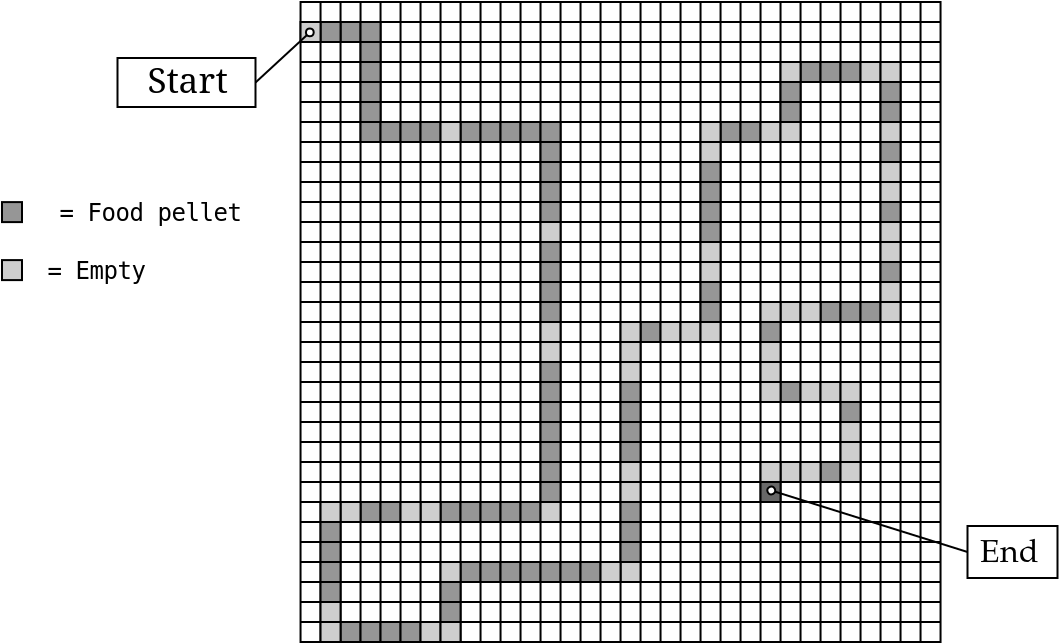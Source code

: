 <?xml version="1.0"?>
<diagram xmlns:dia="http://www.lysator.liu.se/~alla/dia/">
  <diagramdata>
    <attribute name="background">
      <color val="#ffffff"/>
    </attribute>
    <attribute name="paper">
      <composite type="paper">
        <attribute name="name">
          <string>#A4#</string>
        </attribute>
        <attribute name="tmargin">
          <real val="2.82"/>
        </attribute>
        <attribute name="bmargin">
          <real val="2.82"/>
        </attribute>
        <attribute name="lmargin">
          <real val="2.82"/>
        </attribute>
        <attribute name="rmargin">
          <real val="2.82"/>
        </attribute>
        <attribute name="is_portrait">
          <boolean val="true"/>
        </attribute>
        <attribute name="scaling">
          <real val="1"/>
        </attribute>
        <attribute name="fitto">
          <boolean val="false"/>
        </attribute>
      </composite>
    </attribute>
    <attribute name="grid">
      <composite type="grid">
        <attribute name="width_x">
          <real val="1"/>
        </attribute>
        <attribute name="width_y">
          <real val="1"/>
        </attribute>
        <attribute name="visible_x">
          <int val="1"/>
        </attribute>
        <attribute name="visible_y">
          <int val="1"/>
        </attribute>
      </composite>
    </attribute>
    <attribute name="guides">
      <composite type="guides">
        <attribute name="hguides"/>
        <attribute name="vguides"/>
      </composite>
    </attribute>
  </diagramdata>
  <layer name="Background" visible="true">
    <object type="Standard - Box" version="0" id="O0">
      <attribute name="obj_pos">
        <point val="0,0"/>
      </attribute>
      <attribute name="obj_bb">
        <rectangle val="-0.05,-0.05;32.05,32.05"/>
      </attribute>
      <attribute name="elem_corner">
        <point val="0,0"/>
      </attribute>
      <attribute name="elem_width">
        <real val="32"/>
      </attribute>
      <attribute name="elem_height">
        <real val="32"/>
      </attribute>
      <attribute name="show_background">
        <boolean val="true"/>
      </attribute>
    </object>
    <object type="Standard - Line" version="0" id="O1">
      <attribute name="obj_pos">
        <point val="1,0"/>
      </attribute>
      <attribute name="obj_bb">
        <rectangle val="0.95,-0.05;1.05,32.05"/>
      </attribute>
      <attribute name="conn_endpoints">
        <point val="1,0"/>
        <point val="1,32"/>
      </attribute>
      <attribute name="numcp">
        <int val="1"/>
      </attribute>
    </object>
    <object type="Standard - Line" version="0" id="O2">
      <attribute name="obj_pos">
        <point val="2,0"/>
      </attribute>
      <attribute name="obj_bb">
        <rectangle val="1.95,-0.05;2.05,32.05"/>
      </attribute>
      <attribute name="conn_endpoints">
        <point val="2,0"/>
        <point val="2,32"/>
      </attribute>
      <attribute name="numcp">
        <int val="1"/>
      </attribute>
    </object>
    <object type="Standard - Line" version="0" id="O3">
      <attribute name="obj_pos">
        <point val="3,0"/>
      </attribute>
      <attribute name="obj_bb">
        <rectangle val="2.95,-0.05;3.05,32.05"/>
      </attribute>
      <attribute name="conn_endpoints">
        <point val="3,0"/>
        <point val="3,32"/>
      </attribute>
      <attribute name="numcp">
        <int val="1"/>
      </attribute>
    </object>
    <object type="Standard - Line" version="0" id="O4">
      <attribute name="obj_pos">
        <point val="4,0"/>
      </attribute>
      <attribute name="obj_bb">
        <rectangle val="3.95,-0.05;4.05,32.05"/>
      </attribute>
      <attribute name="conn_endpoints">
        <point val="4,0"/>
        <point val="4,32"/>
      </attribute>
      <attribute name="numcp">
        <int val="1"/>
      </attribute>
    </object>
    <object type="Standard - Line" version="0" id="O5">
      <attribute name="obj_pos">
        <point val="5,0"/>
      </attribute>
      <attribute name="obj_bb">
        <rectangle val="4.95,-0.05;5.05,32.05"/>
      </attribute>
      <attribute name="conn_endpoints">
        <point val="5,0"/>
        <point val="5,32"/>
      </attribute>
      <attribute name="numcp">
        <int val="1"/>
      </attribute>
    </object>
    <object type="Standard - Line" version="0" id="O6">
      <attribute name="obj_pos">
        <point val="6,0"/>
      </attribute>
      <attribute name="obj_bb">
        <rectangle val="5.95,-0.05;6.05,32.05"/>
      </attribute>
      <attribute name="conn_endpoints">
        <point val="6,0"/>
        <point val="6,32"/>
      </attribute>
      <attribute name="numcp">
        <int val="1"/>
      </attribute>
    </object>
    <object type="Standard - Line" version="0" id="O7">
      <attribute name="obj_pos">
        <point val="7,0"/>
      </attribute>
      <attribute name="obj_bb">
        <rectangle val="6.95,-0.05;7.05,32.05"/>
      </attribute>
      <attribute name="conn_endpoints">
        <point val="7,0"/>
        <point val="7,32"/>
      </attribute>
      <attribute name="numcp">
        <int val="1"/>
      </attribute>
    </object>
    <object type="Standard - Line" version="0" id="O8">
      <attribute name="obj_pos">
        <point val="8,0"/>
      </attribute>
      <attribute name="obj_bb">
        <rectangle val="7.95,-0.05;8.05,32.05"/>
      </attribute>
      <attribute name="conn_endpoints">
        <point val="8,0"/>
        <point val="8,32"/>
      </attribute>
      <attribute name="numcp">
        <int val="1"/>
      </attribute>
    </object>
    <object type="Standard - Line" version="0" id="O9">
      <attribute name="obj_pos">
        <point val="9,0"/>
      </attribute>
      <attribute name="obj_bb">
        <rectangle val="8.95,-0.05;9.05,32.05"/>
      </attribute>
      <attribute name="conn_endpoints">
        <point val="9,0"/>
        <point val="9,32"/>
      </attribute>
      <attribute name="numcp">
        <int val="1"/>
      </attribute>
    </object>
    <object type="Standard - Line" version="0" id="O10">
      <attribute name="obj_pos">
        <point val="10,0"/>
      </attribute>
      <attribute name="obj_bb">
        <rectangle val="9.95,-0.05;10.05,32.05"/>
      </attribute>
      <attribute name="conn_endpoints">
        <point val="10,0"/>
        <point val="10,32"/>
      </attribute>
      <attribute name="numcp">
        <int val="1"/>
      </attribute>
    </object>
    <object type="Standard - Line" version="0" id="O11">
      <attribute name="obj_pos">
        <point val="11,0"/>
      </attribute>
      <attribute name="obj_bb">
        <rectangle val="10.95,-0.05;11.05,32.05"/>
      </attribute>
      <attribute name="conn_endpoints">
        <point val="11,0"/>
        <point val="11,32"/>
      </attribute>
      <attribute name="numcp">
        <int val="1"/>
      </attribute>
    </object>
    <object type="Standard - Line" version="0" id="O12">
      <attribute name="obj_pos">
        <point val="12,0"/>
      </attribute>
      <attribute name="obj_bb">
        <rectangle val="11.95,-0.05;12.05,32.05"/>
      </attribute>
      <attribute name="conn_endpoints">
        <point val="12,0"/>
        <point val="12,32"/>
      </attribute>
      <attribute name="numcp">
        <int val="1"/>
      </attribute>
    </object>
    <object type="Standard - Line" version="0" id="O13">
      <attribute name="obj_pos">
        <point val="13,0"/>
      </attribute>
      <attribute name="obj_bb">
        <rectangle val="12.95,-0.05;13.05,32.05"/>
      </attribute>
      <attribute name="conn_endpoints">
        <point val="13,0"/>
        <point val="13,32"/>
      </attribute>
      <attribute name="numcp">
        <int val="1"/>
      </attribute>
    </object>
    <object type="Standard - Line" version="0" id="O14">
      <attribute name="obj_pos">
        <point val="14,0"/>
      </attribute>
      <attribute name="obj_bb">
        <rectangle val="13.95,-0.05;14.05,32.05"/>
      </attribute>
      <attribute name="conn_endpoints">
        <point val="14,0"/>
        <point val="14,32"/>
      </attribute>
      <attribute name="numcp">
        <int val="1"/>
      </attribute>
    </object>
    <object type="Standard - Line" version="0" id="O15">
      <attribute name="obj_pos">
        <point val="15,0"/>
      </attribute>
      <attribute name="obj_bb">
        <rectangle val="14.95,-0.05;15.05,32.05"/>
      </attribute>
      <attribute name="conn_endpoints">
        <point val="15,0"/>
        <point val="15,32"/>
      </attribute>
      <attribute name="numcp">
        <int val="1"/>
      </attribute>
    </object>
    <object type="Standard - Line" version="0" id="O16">
      <attribute name="obj_pos">
        <point val="16,0"/>
      </attribute>
      <attribute name="obj_bb">
        <rectangle val="15.95,-0.05;16.05,32.05"/>
      </attribute>
      <attribute name="conn_endpoints">
        <point val="16,0"/>
        <point val="16,32"/>
      </attribute>
      <attribute name="numcp">
        <int val="1"/>
      </attribute>
      <connections>
        <connection handle="0" to="O0" connection="1"/>
        <connection handle="1" to="O0" connection="6"/>
      </connections>
    </object>
    <object type="Standard - Line" version="0" id="O17">
      <attribute name="obj_pos">
        <point val="17,0"/>
      </attribute>
      <attribute name="obj_bb">
        <rectangle val="16.95,-0.05;17.05,32.05"/>
      </attribute>
      <attribute name="conn_endpoints">
        <point val="17,0"/>
        <point val="17,32"/>
      </attribute>
      <attribute name="numcp">
        <int val="1"/>
      </attribute>
    </object>
    <object type="Standard - Line" version="0" id="O18">
      <attribute name="obj_pos">
        <point val="18,0"/>
      </attribute>
      <attribute name="obj_bb">
        <rectangle val="17.95,-0.05;18.05,32.05"/>
      </attribute>
      <attribute name="conn_endpoints">
        <point val="18,0"/>
        <point val="18,32"/>
      </attribute>
      <attribute name="numcp">
        <int val="1"/>
      </attribute>
    </object>
    <object type="Standard - Line" version="0" id="O19">
      <attribute name="obj_pos">
        <point val="19,0"/>
      </attribute>
      <attribute name="obj_bb">
        <rectangle val="18.95,-0.05;19.05,32.05"/>
      </attribute>
      <attribute name="conn_endpoints">
        <point val="19,0"/>
        <point val="19,32"/>
      </attribute>
      <attribute name="numcp">
        <int val="1"/>
      </attribute>
    </object>
    <object type="Standard - Line" version="0" id="O20">
      <attribute name="obj_pos">
        <point val="20,0"/>
      </attribute>
      <attribute name="obj_bb">
        <rectangle val="19.95,-0.05;20.05,32.05"/>
      </attribute>
      <attribute name="conn_endpoints">
        <point val="20,0"/>
        <point val="20,32"/>
      </attribute>
      <attribute name="numcp">
        <int val="1"/>
      </attribute>
    </object>
    <object type="Standard - Line" version="0" id="O21">
      <attribute name="obj_pos">
        <point val="21,0"/>
      </attribute>
      <attribute name="obj_bb">
        <rectangle val="20.95,-0.05;21.05,32.05"/>
      </attribute>
      <attribute name="conn_endpoints">
        <point val="21,0"/>
        <point val="21,32"/>
      </attribute>
      <attribute name="numcp">
        <int val="1"/>
      </attribute>
    </object>
    <object type="Standard - Line" version="0" id="O22">
      <attribute name="obj_pos">
        <point val="22,0"/>
      </attribute>
      <attribute name="obj_bb">
        <rectangle val="21.95,-0.05;22.05,32.05"/>
      </attribute>
      <attribute name="conn_endpoints">
        <point val="22,0"/>
        <point val="22,32"/>
      </attribute>
      <attribute name="numcp">
        <int val="1"/>
      </attribute>
    </object>
    <object type="Standard - Line" version="0" id="O23">
      <attribute name="obj_pos">
        <point val="23,0"/>
      </attribute>
      <attribute name="obj_bb">
        <rectangle val="22.95,-0.05;23.05,32.05"/>
      </attribute>
      <attribute name="conn_endpoints">
        <point val="23,0"/>
        <point val="23,32"/>
      </attribute>
      <attribute name="numcp">
        <int val="1"/>
      </attribute>
    </object>
    <object type="Standard - Line" version="0" id="O24">
      <attribute name="obj_pos">
        <point val="24,0"/>
      </attribute>
      <attribute name="obj_bb">
        <rectangle val="23.95,-0.05;24.05,32.05"/>
      </attribute>
      <attribute name="conn_endpoints">
        <point val="24,0"/>
        <point val="24,32"/>
      </attribute>
      <attribute name="numcp">
        <int val="1"/>
      </attribute>
    </object>
    <object type="Standard - Line" version="0" id="O25">
      <attribute name="obj_pos">
        <point val="25,0"/>
      </attribute>
      <attribute name="obj_bb">
        <rectangle val="24.95,-0.05;25.05,32.05"/>
      </attribute>
      <attribute name="conn_endpoints">
        <point val="25,0"/>
        <point val="25,32"/>
      </attribute>
      <attribute name="numcp">
        <int val="1"/>
      </attribute>
    </object>
    <object type="Standard - Line" version="0" id="O26">
      <attribute name="obj_pos">
        <point val="26,0"/>
      </attribute>
      <attribute name="obj_bb">
        <rectangle val="25.95,-0.05;26.05,32.05"/>
      </attribute>
      <attribute name="conn_endpoints">
        <point val="26,0"/>
        <point val="26,32"/>
      </attribute>
      <attribute name="numcp">
        <int val="1"/>
      </attribute>
    </object>
    <object type="Standard - Line" version="0" id="O27">
      <attribute name="obj_pos">
        <point val="27,0"/>
      </attribute>
      <attribute name="obj_bb">
        <rectangle val="26.95,-0.05;27.05,32.05"/>
      </attribute>
      <attribute name="conn_endpoints">
        <point val="27,0"/>
        <point val="27,32"/>
      </attribute>
      <attribute name="numcp">
        <int val="1"/>
      </attribute>
    </object>
    <object type="Standard - Line" version="0" id="O28">
      <attribute name="obj_pos">
        <point val="28,0"/>
      </attribute>
      <attribute name="obj_bb">
        <rectangle val="27.95,-0.05;28.05,32.05"/>
      </attribute>
      <attribute name="conn_endpoints">
        <point val="28,0"/>
        <point val="28,32"/>
      </attribute>
      <attribute name="numcp">
        <int val="1"/>
      </attribute>
    </object>
    <object type="Standard - Line" version="0" id="O29">
      <attribute name="obj_pos">
        <point val="29,0"/>
      </attribute>
      <attribute name="obj_bb">
        <rectangle val="28.95,-0.05;29.05,32.05"/>
      </attribute>
      <attribute name="conn_endpoints">
        <point val="29,0"/>
        <point val="29,32"/>
      </attribute>
      <attribute name="numcp">
        <int val="1"/>
      </attribute>
    </object>
    <object type="Standard - Line" version="0" id="O30">
      <attribute name="obj_pos">
        <point val="30,0"/>
      </attribute>
      <attribute name="obj_bb">
        <rectangle val="29.95,-0.05;30.05,32.05"/>
      </attribute>
      <attribute name="conn_endpoints">
        <point val="30,0"/>
        <point val="30,32"/>
      </attribute>
      <attribute name="numcp">
        <int val="1"/>
      </attribute>
    </object>
    <object type="Standard - Line" version="0" id="O31">
      <attribute name="obj_pos">
        <point val="31,0"/>
      </attribute>
      <attribute name="obj_bb">
        <rectangle val="30.95,-0.05;31.05,32.05"/>
      </attribute>
      <attribute name="conn_endpoints">
        <point val="31,0"/>
        <point val="31,32"/>
      </attribute>
      <attribute name="numcp">
        <int val="1"/>
      </attribute>
    </object>
    <object type="Standard - Line" version="0" id="O32">
      <attribute name="obj_pos">
        <point val="0,1"/>
      </attribute>
      <attribute name="obj_bb">
        <rectangle val="-0.05,0.95;32.05,1.05"/>
      </attribute>
      <attribute name="conn_endpoints">
        <point val="0,1"/>
        <point val="32,1"/>
      </attribute>
      <attribute name="numcp">
        <int val="1"/>
      </attribute>
    </object>
    <object type="Standard - Line" version="0" id="O33">
      <attribute name="obj_pos">
        <point val="0,2"/>
      </attribute>
      <attribute name="obj_bb">
        <rectangle val="-0.05,1.95;32.05,2.05"/>
      </attribute>
      <attribute name="conn_endpoints">
        <point val="0,2"/>
        <point val="32,2"/>
      </attribute>
      <attribute name="numcp">
        <int val="1"/>
      </attribute>
    </object>
    <object type="Standard - Line" version="0" id="O34">
      <attribute name="obj_pos">
        <point val="0,3"/>
      </attribute>
      <attribute name="obj_bb">
        <rectangle val="-0.05,2.95;32.05,3.05"/>
      </attribute>
      <attribute name="conn_endpoints">
        <point val="0,3"/>
        <point val="32,3"/>
      </attribute>
      <attribute name="numcp">
        <int val="1"/>
      </attribute>
    </object>
    <object type="Standard - Line" version="0" id="O35">
      <attribute name="obj_pos">
        <point val="0,4"/>
      </attribute>
      <attribute name="obj_bb">
        <rectangle val="-0.05,3.95;32.05,4.05"/>
      </attribute>
      <attribute name="conn_endpoints">
        <point val="0,4"/>
        <point val="32,4"/>
      </attribute>
      <attribute name="numcp">
        <int val="1"/>
      </attribute>
    </object>
    <object type="Standard - Line" version="0" id="O36">
      <attribute name="obj_pos">
        <point val="0,5"/>
      </attribute>
      <attribute name="obj_bb">
        <rectangle val="-0.05,4.95;32.05,5.05"/>
      </attribute>
      <attribute name="conn_endpoints">
        <point val="0,5"/>
        <point val="32,5"/>
      </attribute>
      <attribute name="numcp">
        <int val="1"/>
      </attribute>
    </object>
    <object type="Standard - Line" version="0" id="O37">
      <attribute name="obj_pos">
        <point val="0,6"/>
      </attribute>
      <attribute name="obj_bb">
        <rectangle val="-0.05,5.95;32.05,6.05"/>
      </attribute>
      <attribute name="conn_endpoints">
        <point val="0,6"/>
        <point val="32,6"/>
      </attribute>
      <attribute name="numcp">
        <int val="1"/>
      </attribute>
    </object>
    <object type="Standard - Line" version="0" id="O38">
      <attribute name="obj_pos">
        <point val="0,7"/>
      </attribute>
      <attribute name="obj_bb">
        <rectangle val="-0.05,6.95;32.05,7.05"/>
      </attribute>
      <attribute name="conn_endpoints">
        <point val="0,7"/>
        <point val="32,7"/>
      </attribute>
      <attribute name="numcp">
        <int val="1"/>
      </attribute>
    </object>
    <object type="Standard - Line" version="0" id="O39">
      <attribute name="obj_pos">
        <point val="0,8"/>
      </attribute>
      <attribute name="obj_bb">
        <rectangle val="-0.05,7.95;32.05,8.05"/>
      </attribute>
      <attribute name="conn_endpoints">
        <point val="0,8"/>
        <point val="32,8"/>
      </attribute>
      <attribute name="numcp">
        <int val="1"/>
      </attribute>
    </object>
    <object type="Standard - Line" version="0" id="O40">
      <attribute name="obj_pos">
        <point val="0,9"/>
      </attribute>
      <attribute name="obj_bb">
        <rectangle val="-0.05,8.95;32.05,9.05"/>
      </attribute>
      <attribute name="conn_endpoints">
        <point val="0,9"/>
        <point val="32,9"/>
      </attribute>
      <attribute name="numcp">
        <int val="1"/>
      </attribute>
    </object>
    <object type="Standard - Line" version="0" id="O41">
      <attribute name="obj_pos">
        <point val="0,10"/>
      </attribute>
      <attribute name="obj_bb">
        <rectangle val="-0.05,9.95;32.05,10.05"/>
      </attribute>
      <attribute name="conn_endpoints">
        <point val="0,10"/>
        <point val="32,10"/>
      </attribute>
      <attribute name="numcp">
        <int val="1"/>
      </attribute>
    </object>
    <object type="Standard - Line" version="0" id="O42">
      <attribute name="obj_pos">
        <point val="0,11"/>
      </attribute>
      <attribute name="obj_bb">
        <rectangle val="-0.05,10.95;32.05,11.05"/>
      </attribute>
      <attribute name="conn_endpoints">
        <point val="0,11"/>
        <point val="32,11"/>
      </attribute>
      <attribute name="numcp">
        <int val="1"/>
      </attribute>
    </object>
    <object type="Standard - Line" version="0" id="O43">
      <attribute name="obj_pos">
        <point val="0,12"/>
      </attribute>
      <attribute name="obj_bb">
        <rectangle val="-0.05,11.95;32.05,12.05"/>
      </attribute>
      <attribute name="conn_endpoints">
        <point val="0,12"/>
        <point val="32,12"/>
      </attribute>
      <attribute name="numcp">
        <int val="1"/>
      </attribute>
    </object>
    <object type="Standard - Line" version="0" id="O44">
      <attribute name="obj_pos">
        <point val="0,13"/>
      </attribute>
      <attribute name="obj_bb">
        <rectangle val="-0.05,12.95;32.05,13.05"/>
      </attribute>
      <attribute name="conn_endpoints">
        <point val="0,13"/>
        <point val="32,13"/>
      </attribute>
      <attribute name="numcp">
        <int val="1"/>
      </attribute>
    </object>
    <object type="Standard - Line" version="0" id="O45">
      <attribute name="obj_pos">
        <point val="0,14"/>
      </attribute>
      <attribute name="obj_bb">
        <rectangle val="-0.05,13.95;32.05,14.05"/>
      </attribute>
      <attribute name="conn_endpoints">
        <point val="0,14"/>
        <point val="32,14"/>
      </attribute>
      <attribute name="numcp">
        <int val="1"/>
      </attribute>
    </object>
    <object type="Standard - Line" version="0" id="O46">
      <attribute name="obj_pos">
        <point val="0,15"/>
      </attribute>
      <attribute name="obj_bb">
        <rectangle val="-0.05,14.95;32.05,15.05"/>
      </attribute>
      <attribute name="conn_endpoints">
        <point val="0,15"/>
        <point val="32,15"/>
      </attribute>
      <attribute name="numcp">
        <int val="1"/>
      </attribute>
    </object>
    <object type="Standard - Line" version="0" id="O47">
      <attribute name="obj_pos">
        <point val="0,16"/>
      </attribute>
      <attribute name="obj_bb">
        <rectangle val="-0.05,15.95;32.05,16.05"/>
      </attribute>
      <attribute name="conn_endpoints">
        <point val="0,16"/>
        <point val="32,16"/>
      </attribute>
      <attribute name="numcp">
        <int val="1"/>
      </attribute>
      <connections>
        <connection handle="0" to="O0" connection="3"/>
        <connection handle="1" to="O0" connection="4"/>
      </connections>
    </object>
    <object type="Standard - Line" version="0" id="O48">
      <attribute name="obj_pos">
        <point val="0,17"/>
      </attribute>
      <attribute name="obj_bb">
        <rectangle val="-0.05,16.95;32.05,17.05"/>
      </attribute>
      <attribute name="conn_endpoints">
        <point val="0,17"/>
        <point val="32,17"/>
      </attribute>
      <attribute name="numcp">
        <int val="1"/>
      </attribute>
    </object>
    <object type="Standard - Line" version="0" id="O49">
      <attribute name="obj_pos">
        <point val="0,18"/>
      </attribute>
      <attribute name="obj_bb">
        <rectangle val="-0.05,17.95;32.05,18.05"/>
      </attribute>
      <attribute name="conn_endpoints">
        <point val="0,18"/>
        <point val="32,18"/>
      </attribute>
      <attribute name="numcp">
        <int val="1"/>
      </attribute>
    </object>
    <object type="Standard - Line" version="0" id="O50">
      <attribute name="obj_pos">
        <point val="0,19"/>
      </attribute>
      <attribute name="obj_bb">
        <rectangle val="-0.05,18.95;32.05,19.05"/>
      </attribute>
      <attribute name="conn_endpoints">
        <point val="0,19"/>
        <point val="32,19"/>
      </attribute>
      <attribute name="numcp">
        <int val="1"/>
      </attribute>
    </object>
    <object type="Standard - Line" version="0" id="O51">
      <attribute name="obj_pos">
        <point val="0,20"/>
      </attribute>
      <attribute name="obj_bb">
        <rectangle val="-0.05,19.95;32.05,20.05"/>
      </attribute>
      <attribute name="conn_endpoints">
        <point val="0,20"/>
        <point val="32,20"/>
      </attribute>
      <attribute name="numcp">
        <int val="1"/>
      </attribute>
    </object>
    <object type="Standard - Line" version="0" id="O52">
      <attribute name="obj_pos">
        <point val="0,21"/>
      </attribute>
      <attribute name="obj_bb">
        <rectangle val="-0.05,20.95;32.05,21.05"/>
      </attribute>
      <attribute name="conn_endpoints">
        <point val="0,21"/>
        <point val="32,21"/>
      </attribute>
      <attribute name="numcp">
        <int val="1"/>
      </attribute>
    </object>
    <object type="Standard - Line" version="0" id="O53">
      <attribute name="obj_pos">
        <point val="0,22"/>
      </attribute>
      <attribute name="obj_bb">
        <rectangle val="-0.05,21.95;32.05,22.05"/>
      </attribute>
      <attribute name="conn_endpoints">
        <point val="0,22"/>
        <point val="32,22"/>
      </attribute>
      <attribute name="numcp">
        <int val="1"/>
      </attribute>
    </object>
    <object type="Standard - Line" version="0" id="O54">
      <attribute name="obj_pos">
        <point val="0,23"/>
      </attribute>
      <attribute name="obj_bb">
        <rectangle val="-0.05,22.95;32.05,23.05"/>
      </attribute>
      <attribute name="conn_endpoints">
        <point val="0,23"/>
        <point val="32,23"/>
      </attribute>
      <attribute name="numcp">
        <int val="1"/>
      </attribute>
    </object>
    <object type="Standard - Line" version="0" id="O55">
      <attribute name="obj_pos">
        <point val="0,24"/>
      </attribute>
      <attribute name="obj_bb">
        <rectangle val="-0.05,23.95;32.05,24.05"/>
      </attribute>
      <attribute name="conn_endpoints">
        <point val="0,24"/>
        <point val="32,24"/>
      </attribute>
      <attribute name="numcp">
        <int val="1"/>
      </attribute>
    </object>
    <object type="Standard - Line" version="0" id="O56">
      <attribute name="obj_pos">
        <point val="0,25"/>
      </attribute>
      <attribute name="obj_bb">
        <rectangle val="-0.05,24.95;32.05,25.05"/>
      </attribute>
      <attribute name="conn_endpoints">
        <point val="0,25"/>
        <point val="32,25"/>
      </attribute>
      <attribute name="numcp">
        <int val="1"/>
      </attribute>
    </object>
    <object type="Standard - Line" version="0" id="O57">
      <attribute name="obj_pos">
        <point val="0,26"/>
      </attribute>
      <attribute name="obj_bb">
        <rectangle val="-0.05,25.95;32.05,26.05"/>
      </attribute>
      <attribute name="conn_endpoints">
        <point val="0,26"/>
        <point val="32,26"/>
      </attribute>
      <attribute name="numcp">
        <int val="1"/>
      </attribute>
    </object>
    <object type="Standard - Line" version="0" id="O58">
      <attribute name="obj_pos">
        <point val="0,27"/>
      </attribute>
      <attribute name="obj_bb">
        <rectangle val="-0.05,26.95;32.05,27.05"/>
      </attribute>
      <attribute name="conn_endpoints">
        <point val="0,27"/>
        <point val="32,27"/>
      </attribute>
      <attribute name="numcp">
        <int val="1"/>
      </attribute>
    </object>
    <object type="Standard - Line" version="0" id="O59">
      <attribute name="obj_pos">
        <point val="0,28"/>
      </attribute>
      <attribute name="obj_bb">
        <rectangle val="-0.05,27.95;32.05,28.05"/>
      </attribute>
      <attribute name="conn_endpoints">
        <point val="0,28"/>
        <point val="32,28"/>
      </attribute>
      <attribute name="numcp">
        <int val="1"/>
      </attribute>
    </object>
    <object type="Standard - Line" version="0" id="O60">
      <attribute name="obj_pos">
        <point val="0,29"/>
      </attribute>
      <attribute name="obj_bb">
        <rectangle val="-0.05,28.95;32.05,29.05"/>
      </attribute>
      <attribute name="conn_endpoints">
        <point val="0,29"/>
        <point val="32,29"/>
      </attribute>
      <attribute name="numcp">
        <int val="1"/>
      </attribute>
    </object>
    <object type="Standard - Line" version="0" id="O61">
      <attribute name="obj_pos">
        <point val="0,30"/>
      </attribute>
      <attribute name="obj_bb">
        <rectangle val="-0.05,29.95;32.05,30.05"/>
      </attribute>
      <attribute name="conn_endpoints">
        <point val="0,30"/>
        <point val="32,30"/>
      </attribute>
      <attribute name="numcp">
        <int val="1"/>
      </attribute>
    </object>
    <object type="Standard - Line" version="0" id="O62">
      <attribute name="obj_pos">
        <point val="0,31"/>
      </attribute>
      <attribute name="obj_bb">
        <rectangle val="-0.05,30.95;32.05,31.05"/>
      </attribute>
      <attribute name="conn_endpoints">
        <point val="0,31"/>
        <point val="32,31"/>
      </attribute>
      <attribute name="numcp">
        <int val="1"/>
      </attribute>
    </object>
    <object type="Standard - Box" version="0" id="O63">
      <attribute name="obj_pos">
        <point val="2,1"/>
      </attribute>
      <attribute name="obj_bb">
        <rectangle val="1.95,0.95;3.05,2.05"/>
      </attribute>
      <attribute name="elem_corner">
        <point val="2,1"/>
      </attribute>
      <attribute name="elem_width">
        <real val="1"/>
      </attribute>
      <attribute name="elem_height">
        <real val="1"/>
      </attribute>
      <attribute name="inner_color">
        <color val="#969696"/>
      </attribute>
      <attribute name="show_background">
        <boolean val="true"/>
      </attribute>
    </object>
    <object type="Standard - Box" version="0" id="O64">
      <attribute name="obj_pos">
        <point val="1,1"/>
      </attribute>
      <attribute name="obj_bb">
        <rectangle val="0.95,0.95;2.05,2.05"/>
      </attribute>
      <attribute name="elem_corner">
        <point val="1,1"/>
      </attribute>
      <attribute name="elem_width">
        <real val="1"/>
      </attribute>
      <attribute name="elem_height">
        <real val="1"/>
      </attribute>
      <attribute name="inner_color">
        <color val="#969696"/>
      </attribute>
      <attribute name="show_background">
        <boolean val="true"/>
      </attribute>
    </object>
    <object type="Standard - Box" version="0" id="O65">
      <attribute name="obj_pos">
        <point val="3,1"/>
      </attribute>
      <attribute name="obj_bb">
        <rectangle val="2.95,0.95;4.05,2.05"/>
      </attribute>
      <attribute name="elem_corner">
        <point val="3,1"/>
      </attribute>
      <attribute name="elem_width">
        <real val="1"/>
      </attribute>
      <attribute name="elem_height">
        <real val="1"/>
      </attribute>
      <attribute name="inner_color">
        <color val="#969696"/>
      </attribute>
      <attribute name="show_background">
        <boolean val="true"/>
      </attribute>
    </object>
    <object type="Standard - Box" version="0" id="O66">
      <attribute name="obj_pos">
        <point val="3,2"/>
      </attribute>
      <attribute name="obj_bb">
        <rectangle val="2.95,1.95;4.05,3.05"/>
      </attribute>
      <attribute name="elem_corner">
        <point val="3,2"/>
      </attribute>
      <attribute name="elem_width">
        <real val="1"/>
      </attribute>
      <attribute name="elem_height">
        <real val="1"/>
      </attribute>
      <attribute name="inner_color">
        <color val="#969696"/>
      </attribute>
      <attribute name="show_background">
        <boolean val="true"/>
      </attribute>
    </object>
    <object type="Standard - Box" version="0" id="O67">
      <attribute name="obj_pos">
        <point val="3,3"/>
      </attribute>
      <attribute name="obj_bb">
        <rectangle val="2.95,2.95;4.05,4.05"/>
      </attribute>
      <attribute name="elem_corner">
        <point val="3,3"/>
      </attribute>
      <attribute name="elem_width">
        <real val="1"/>
      </attribute>
      <attribute name="elem_height">
        <real val="1"/>
      </attribute>
      <attribute name="inner_color">
        <color val="#969696"/>
      </attribute>
      <attribute name="show_background">
        <boolean val="true"/>
      </attribute>
    </object>
    <object type="Standard - Box" version="0" id="O68">
      <attribute name="obj_pos">
        <point val="3,4"/>
      </attribute>
      <attribute name="obj_bb">
        <rectangle val="2.95,3.95;4.05,5.05"/>
      </attribute>
      <attribute name="elem_corner">
        <point val="3,4"/>
      </attribute>
      <attribute name="elem_width">
        <real val="1"/>
      </attribute>
      <attribute name="elem_height">
        <real val="1"/>
      </attribute>
      <attribute name="inner_color">
        <color val="#969696"/>
      </attribute>
      <attribute name="show_background">
        <boolean val="true"/>
      </attribute>
    </object>
    <object type="Standard - Box" version="0" id="O69">
      <attribute name="obj_pos">
        <point val="3,5"/>
      </attribute>
      <attribute name="obj_bb">
        <rectangle val="2.95,4.95;4.05,6.05"/>
      </attribute>
      <attribute name="elem_corner">
        <point val="3,5"/>
      </attribute>
      <attribute name="elem_width">
        <real val="1"/>
      </attribute>
      <attribute name="elem_height">
        <real val="1"/>
      </attribute>
      <attribute name="inner_color">
        <color val="#969696"/>
      </attribute>
      <attribute name="show_background">
        <boolean val="true"/>
      </attribute>
    </object>
    <object type="Standard - Box" version="0" id="O70">
      <attribute name="obj_pos">
        <point val="3,6"/>
      </attribute>
      <attribute name="obj_bb">
        <rectangle val="2.95,5.95;4.05,7.05"/>
      </attribute>
      <attribute name="elem_corner">
        <point val="3,6"/>
      </attribute>
      <attribute name="elem_width">
        <real val="1"/>
      </attribute>
      <attribute name="elem_height">
        <real val="1"/>
      </attribute>
      <attribute name="inner_color">
        <color val="#969696"/>
      </attribute>
      <attribute name="show_background">
        <boolean val="true"/>
      </attribute>
    </object>
    <object type="Standard - Box" version="0" id="O71">
      <attribute name="obj_pos">
        <point val="4,6"/>
      </attribute>
      <attribute name="obj_bb">
        <rectangle val="3.95,5.95;5.05,7.05"/>
      </attribute>
      <attribute name="elem_corner">
        <point val="4,6"/>
      </attribute>
      <attribute name="elem_width">
        <real val="1"/>
      </attribute>
      <attribute name="elem_height">
        <real val="1"/>
      </attribute>
      <attribute name="inner_color">
        <color val="#969696"/>
      </attribute>
      <attribute name="show_background">
        <boolean val="true"/>
      </attribute>
    </object>
    <object type="Standard - Box" version="0" id="O72">
      <attribute name="obj_pos">
        <point val="5,6"/>
      </attribute>
      <attribute name="obj_bb">
        <rectangle val="4.95,5.95;6.05,7.05"/>
      </attribute>
      <attribute name="elem_corner">
        <point val="5,6"/>
      </attribute>
      <attribute name="elem_width">
        <real val="1"/>
      </attribute>
      <attribute name="elem_height">
        <real val="1"/>
      </attribute>
      <attribute name="inner_color">
        <color val="#969696"/>
      </attribute>
      <attribute name="show_background">
        <boolean val="true"/>
      </attribute>
    </object>
    <object type="Standard - Box" version="0" id="O73">
      <attribute name="obj_pos">
        <point val="6,6"/>
      </attribute>
      <attribute name="obj_bb">
        <rectangle val="5.95,5.95;7.05,7.05"/>
      </attribute>
      <attribute name="elem_corner">
        <point val="6,6"/>
      </attribute>
      <attribute name="elem_width">
        <real val="1"/>
      </attribute>
      <attribute name="elem_height">
        <real val="1"/>
      </attribute>
      <attribute name="inner_color">
        <color val="#969696"/>
      </attribute>
      <attribute name="show_background">
        <boolean val="true"/>
      </attribute>
    </object>
    <object type="Standard - Box" version="0" id="O74">
      <attribute name="obj_pos">
        <point val="8,6"/>
      </attribute>
      <attribute name="obj_bb">
        <rectangle val="7.95,5.95;9.05,7.05"/>
      </attribute>
      <attribute name="elem_corner">
        <point val="8,6"/>
      </attribute>
      <attribute name="elem_width">
        <real val="1"/>
      </attribute>
      <attribute name="elem_height">
        <real val="1"/>
      </attribute>
      <attribute name="inner_color">
        <color val="#969696"/>
      </attribute>
      <attribute name="show_background">
        <boolean val="true"/>
      </attribute>
    </object>
    <object type="Standard - Box" version="0" id="O75">
      <attribute name="obj_pos">
        <point val="9,6"/>
      </attribute>
      <attribute name="obj_bb">
        <rectangle val="8.95,5.95;10.05,7.05"/>
      </attribute>
      <attribute name="elem_corner">
        <point val="9,6"/>
      </attribute>
      <attribute name="elem_width">
        <real val="1"/>
      </attribute>
      <attribute name="elem_height">
        <real val="1"/>
      </attribute>
      <attribute name="inner_color">
        <color val="#969696"/>
      </attribute>
      <attribute name="show_background">
        <boolean val="true"/>
      </attribute>
    </object>
    <object type="Standard - Box" version="0" id="O76">
      <attribute name="obj_pos">
        <point val="10,6"/>
      </attribute>
      <attribute name="obj_bb">
        <rectangle val="9.95,5.95;11.05,7.05"/>
      </attribute>
      <attribute name="elem_corner">
        <point val="10,6"/>
      </attribute>
      <attribute name="elem_width">
        <real val="1"/>
      </attribute>
      <attribute name="elem_height">
        <real val="1"/>
      </attribute>
      <attribute name="inner_color">
        <color val="#969696"/>
      </attribute>
      <attribute name="show_background">
        <boolean val="true"/>
      </attribute>
    </object>
    <object type="Standard - Box" version="0" id="O77">
      <attribute name="obj_pos">
        <point val="11,6"/>
      </attribute>
      <attribute name="obj_bb">
        <rectangle val="10.95,5.95;12.05,7.05"/>
      </attribute>
      <attribute name="elem_corner">
        <point val="11,6"/>
      </attribute>
      <attribute name="elem_width">
        <real val="1"/>
      </attribute>
      <attribute name="elem_height">
        <real val="1"/>
      </attribute>
      <attribute name="inner_color">
        <color val="#969696"/>
      </attribute>
      <attribute name="show_background">
        <boolean val="true"/>
      </attribute>
    </object>
    <object type="Standard - Box" version="0" id="O78">
      <attribute name="obj_pos">
        <point val="12,6"/>
      </attribute>
      <attribute name="obj_bb">
        <rectangle val="11.95,5.95;13.05,7.05"/>
      </attribute>
      <attribute name="elem_corner">
        <point val="12,6"/>
      </attribute>
      <attribute name="elem_width">
        <real val="1"/>
      </attribute>
      <attribute name="elem_height">
        <real val="1"/>
      </attribute>
      <attribute name="inner_color">
        <color val="#969696"/>
      </attribute>
      <attribute name="show_background">
        <boolean val="true"/>
      </attribute>
    </object>
    <object type="Standard - Box" version="0" id="O79">
      <attribute name="obj_pos">
        <point val="12,7"/>
      </attribute>
      <attribute name="obj_bb">
        <rectangle val="11.95,6.95;13.05,8.05"/>
      </attribute>
      <attribute name="elem_corner">
        <point val="12,7"/>
      </attribute>
      <attribute name="elem_width">
        <real val="1"/>
      </attribute>
      <attribute name="elem_height">
        <real val="1"/>
      </attribute>
      <attribute name="inner_color">
        <color val="#969696"/>
      </attribute>
      <attribute name="show_background">
        <boolean val="true"/>
      </attribute>
    </object>
    <object type="Standard - Box" version="0" id="O80">
      <attribute name="obj_pos">
        <point val="12,8"/>
      </attribute>
      <attribute name="obj_bb">
        <rectangle val="11.95,7.95;13.05,9.05"/>
      </attribute>
      <attribute name="elem_corner">
        <point val="12,8"/>
      </attribute>
      <attribute name="elem_width">
        <real val="1"/>
      </attribute>
      <attribute name="elem_height">
        <real val="1"/>
      </attribute>
      <attribute name="inner_color">
        <color val="#969696"/>
      </attribute>
      <attribute name="show_background">
        <boolean val="true"/>
      </attribute>
    </object>
    <object type="Standard - Box" version="0" id="O81">
      <attribute name="obj_pos">
        <point val="12,9"/>
      </attribute>
      <attribute name="obj_bb">
        <rectangle val="11.95,8.95;13.05,10.05"/>
      </attribute>
      <attribute name="elem_corner">
        <point val="12,9"/>
      </attribute>
      <attribute name="elem_width">
        <real val="1"/>
      </attribute>
      <attribute name="elem_height">
        <real val="1"/>
      </attribute>
      <attribute name="inner_color">
        <color val="#969696"/>
      </attribute>
      <attribute name="show_background">
        <boolean val="true"/>
      </attribute>
    </object>
    <object type="Standard - Box" version="0" id="O82">
      <attribute name="obj_pos">
        <point val="12,10"/>
      </attribute>
      <attribute name="obj_bb">
        <rectangle val="11.95,9.95;13.05,11.05"/>
      </attribute>
      <attribute name="elem_corner">
        <point val="12,10"/>
      </attribute>
      <attribute name="elem_width">
        <real val="1"/>
      </attribute>
      <attribute name="elem_height">
        <real val="1"/>
      </attribute>
      <attribute name="inner_color">
        <color val="#969696"/>
      </attribute>
      <attribute name="show_background">
        <boolean val="true"/>
      </attribute>
    </object>
    <object type="Standard - Box" version="0" id="O83">
      <attribute name="obj_pos">
        <point val="12,12"/>
      </attribute>
      <attribute name="obj_bb">
        <rectangle val="11.95,11.95;13.05,13.05"/>
      </attribute>
      <attribute name="elem_corner">
        <point val="12,12"/>
      </attribute>
      <attribute name="elem_width">
        <real val="1"/>
      </attribute>
      <attribute name="elem_height">
        <real val="1"/>
      </attribute>
      <attribute name="inner_color">
        <color val="#969696"/>
      </attribute>
      <attribute name="show_background">
        <boolean val="true"/>
      </attribute>
    </object>
    <object type="Standard - Box" version="0" id="O84">
      <attribute name="obj_pos">
        <point val="12,13"/>
      </attribute>
      <attribute name="obj_bb">
        <rectangle val="11.95,12.95;13.05,14.05"/>
      </attribute>
      <attribute name="elem_corner">
        <point val="12,13"/>
      </attribute>
      <attribute name="elem_width">
        <real val="1"/>
      </attribute>
      <attribute name="elem_height">
        <real val="1"/>
      </attribute>
      <attribute name="inner_color">
        <color val="#969696"/>
      </attribute>
      <attribute name="show_background">
        <boolean val="true"/>
      </attribute>
    </object>
    <object type="Standard - Box" version="0" id="O85">
      <attribute name="obj_pos">
        <point val="12,14"/>
      </attribute>
      <attribute name="obj_bb">
        <rectangle val="11.95,13.95;13.05,15.05"/>
      </attribute>
      <attribute name="elem_corner">
        <point val="12,14"/>
      </attribute>
      <attribute name="elem_width">
        <real val="1"/>
      </attribute>
      <attribute name="elem_height">
        <real val="1"/>
      </attribute>
      <attribute name="inner_color">
        <color val="#969696"/>
      </attribute>
      <attribute name="show_background">
        <boolean val="true"/>
      </attribute>
    </object>
    <object type="Standard - Box" version="0" id="O86">
      <attribute name="obj_pos">
        <point val="12,15"/>
      </attribute>
      <attribute name="obj_bb">
        <rectangle val="11.95,14.95;13.05,16.05"/>
      </attribute>
      <attribute name="elem_corner">
        <point val="12,15"/>
      </attribute>
      <attribute name="elem_width">
        <real val="1"/>
      </attribute>
      <attribute name="elem_height">
        <real val="1"/>
      </attribute>
      <attribute name="inner_color">
        <color val="#969696"/>
      </attribute>
      <attribute name="show_background">
        <boolean val="true"/>
      </attribute>
    </object>
    <object type="Standard - Box" version="0" id="O87">
      <attribute name="obj_pos">
        <point val="12,18"/>
      </attribute>
      <attribute name="obj_bb">
        <rectangle val="11.95,17.95;13.05,19.05"/>
      </attribute>
      <attribute name="elem_corner">
        <point val="12,18"/>
      </attribute>
      <attribute name="elem_width">
        <real val="1"/>
      </attribute>
      <attribute name="elem_height">
        <real val="1"/>
      </attribute>
      <attribute name="inner_color">
        <color val="#969696"/>
      </attribute>
      <attribute name="show_background">
        <boolean val="true"/>
      </attribute>
    </object>
    <object type="Standard - Box" version="0" id="O88">
      <attribute name="obj_pos">
        <point val="12,19"/>
      </attribute>
      <attribute name="obj_bb">
        <rectangle val="11.95,18.95;13.05,20.05"/>
      </attribute>
      <attribute name="elem_corner">
        <point val="12,19"/>
      </attribute>
      <attribute name="elem_width">
        <real val="1"/>
      </attribute>
      <attribute name="elem_height">
        <real val="1"/>
      </attribute>
      <attribute name="inner_color">
        <color val="#969696"/>
      </attribute>
      <attribute name="show_background">
        <boolean val="true"/>
      </attribute>
    </object>
    <object type="Standard - Box" version="0" id="O89">
      <attribute name="obj_pos">
        <point val="12,20"/>
      </attribute>
      <attribute name="obj_bb">
        <rectangle val="11.95,19.95;13.05,21.05"/>
      </attribute>
      <attribute name="elem_corner">
        <point val="12,20"/>
      </attribute>
      <attribute name="elem_width">
        <real val="1"/>
      </attribute>
      <attribute name="elem_height">
        <real val="1"/>
      </attribute>
      <attribute name="inner_color">
        <color val="#969696"/>
      </attribute>
      <attribute name="show_background">
        <boolean val="true"/>
      </attribute>
    </object>
    <object type="Standard - Box" version="0" id="O90">
      <attribute name="obj_pos">
        <point val="12,21"/>
      </attribute>
      <attribute name="obj_bb">
        <rectangle val="11.95,20.95;13.05,22.05"/>
      </attribute>
      <attribute name="elem_corner">
        <point val="12,21"/>
      </attribute>
      <attribute name="elem_width">
        <real val="1"/>
      </attribute>
      <attribute name="elem_height">
        <real val="1"/>
      </attribute>
      <attribute name="inner_color">
        <color val="#969696"/>
      </attribute>
      <attribute name="show_background">
        <boolean val="true"/>
      </attribute>
    </object>
    <object type="Standard - Box" version="0" id="O91">
      <attribute name="obj_pos">
        <point val="12,22"/>
      </attribute>
      <attribute name="obj_bb">
        <rectangle val="11.95,21.95;13.05,23.05"/>
      </attribute>
      <attribute name="elem_corner">
        <point val="12,22"/>
      </attribute>
      <attribute name="elem_width">
        <real val="1"/>
      </attribute>
      <attribute name="elem_height">
        <real val="1"/>
      </attribute>
      <attribute name="inner_color">
        <color val="#969696"/>
      </attribute>
      <attribute name="show_background">
        <boolean val="true"/>
      </attribute>
    </object>
    <object type="Standard - Box" version="0" id="O92">
      <attribute name="obj_pos">
        <point val="12,23"/>
      </attribute>
      <attribute name="obj_bb">
        <rectangle val="11.95,22.95;13.05,24.05"/>
      </attribute>
      <attribute name="elem_corner">
        <point val="12,23"/>
      </attribute>
      <attribute name="elem_width">
        <real val="1"/>
      </attribute>
      <attribute name="elem_height">
        <real val="1"/>
      </attribute>
      <attribute name="inner_color">
        <color val="#969696"/>
      </attribute>
      <attribute name="show_background">
        <boolean val="true"/>
      </attribute>
    </object>
    <object type="Standard - Box" version="0" id="O93">
      <attribute name="obj_pos">
        <point val="12,24"/>
      </attribute>
      <attribute name="obj_bb">
        <rectangle val="11.95,23.95;13.05,25.05"/>
      </attribute>
      <attribute name="elem_corner">
        <point val="12,24"/>
      </attribute>
      <attribute name="elem_width">
        <real val="1"/>
      </attribute>
      <attribute name="elem_height">
        <real val="1"/>
      </attribute>
      <attribute name="inner_color">
        <color val="#969696"/>
      </attribute>
      <attribute name="show_background">
        <boolean val="true"/>
      </attribute>
    </object>
    <object type="Standard - Box" version="0" id="O94">
      <attribute name="obj_pos">
        <point val="7,25"/>
      </attribute>
      <attribute name="obj_bb">
        <rectangle val="6.95,24.95;8.05,26.05"/>
      </attribute>
      <attribute name="elem_corner">
        <point val="7,25"/>
      </attribute>
      <attribute name="elem_width">
        <real val="1"/>
      </attribute>
      <attribute name="elem_height">
        <real val="1"/>
      </attribute>
      <attribute name="inner_color">
        <color val="#969696"/>
      </attribute>
      <attribute name="show_background">
        <boolean val="true"/>
      </attribute>
    </object>
    <object type="Standard - Box" version="0" id="O95">
      <attribute name="obj_pos">
        <point val="8,25"/>
      </attribute>
      <attribute name="obj_bb">
        <rectangle val="7.95,24.95;9.05,26.05"/>
      </attribute>
      <attribute name="elem_corner">
        <point val="8,25"/>
      </attribute>
      <attribute name="elem_width">
        <real val="1"/>
      </attribute>
      <attribute name="elem_height">
        <real val="1"/>
      </attribute>
      <attribute name="inner_color">
        <color val="#969696"/>
      </attribute>
      <attribute name="show_background">
        <boolean val="true"/>
      </attribute>
    </object>
    <object type="Standard - Box" version="0" id="O96">
      <attribute name="obj_pos">
        <point val="9,25"/>
      </attribute>
      <attribute name="obj_bb">
        <rectangle val="8.95,24.95;10.05,26.05"/>
      </attribute>
      <attribute name="elem_corner">
        <point val="9,25"/>
      </attribute>
      <attribute name="elem_width">
        <real val="1"/>
      </attribute>
      <attribute name="elem_height">
        <real val="1"/>
      </attribute>
      <attribute name="inner_color">
        <color val="#969696"/>
      </attribute>
      <attribute name="show_background">
        <boolean val="true"/>
      </attribute>
    </object>
    <object type="Standard - Box" version="0" id="O97">
      <attribute name="obj_pos">
        <point val="10,25"/>
      </attribute>
      <attribute name="obj_bb">
        <rectangle val="9.95,24.95;11.05,26.05"/>
      </attribute>
      <attribute name="elem_corner">
        <point val="10,25"/>
      </attribute>
      <attribute name="elem_width">
        <real val="1"/>
      </attribute>
      <attribute name="elem_height">
        <real val="1"/>
      </attribute>
      <attribute name="inner_color">
        <color val="#969696"/>
      </attribute>
      <attribute name="show_background">
        <boolean val="true"/>
      </attribute>
    </object>
    <object type="Standard - Box" version="0" id="O98">
      <attribute name="obj_pos">
        <point val="11,25"/>
      </attribute>
      <attribute name="obj_bb">
        <rectangle val="10.95,24.95;12.05,26.05"/>
      </attribute>
      <attribute name="elem_corner">
        <point val="11,25"/>
      </attribute>
      <attribute name="elem_width">
        <real val="1"/>
      </attribute>
      <attribute name="elem_height">
        <real val="1"/>
      </attribute>
      <attribute name="inner_color">
        <color val="#969696"/>
      </attribute>
      <attribute name="show_background">
        <boolean val="true"/>
      </attribute>
    </object>
    <object type="Standard - Box" version="0" id="O99">
      <attribute name="obj_pos">
        <point val="3,25"/>
      </attribute>
      <attribute name="obj_bb">
        <rectangle val="2.95,24.95;4.05,26.05"/>
      </attribute>
      <attribute name="elem_corner">
        <point val="3,25"/>
      </attribute>
      <attribute name="elem_width">
        <real val="1"/>
      </attribute>
      <attribute name="elem_height">
        <real val="1"/>
      </attribute>
      <attribute name="inner_color">
        <color val="#969696"/>
      </attribute>
      <attribute name="show_background">
        <boolean val="true"/>
      </attribute>
    </object>
    <object type="Standard - Box" version="0" id="O100">
      <attribute name="obj_pos">
        <point val="4,25"/>
      </attribute>
      <attribute name="obj_bb">
        <rectangle val="3.95,24.95;5.05,26.05"/>
      </attribute>
      <attribute name="elem_corner">
        <point val="4,25"/>
      </attribute>
      <attribute name="elem_width">
        <real val="1"/>
      </attribute>
      <attribute name="elem_height">
        <real val="1"/>
      </attribute>
      <attribute name="inner_color">
        <color val="#969696"/>
      </attribute>
      <attribute name="show_background">
        <boolean val="true"/>
      </attribute>
    </object>
    <object type="Standard - Box" version="0" id="O101">
      <attribute name="obj_pos">
        <point val="1,26"/>
      </attribute>
      <attribute name="obj_bb">
        <rectangle val="0.95,25.95;2.05,27.05"/>
      </attribute>
      <attribute name="elem_corner">
        <point val="1,26"/>
      </attribute>
      <attribute name="elem_width">
        <real val="1"/>
      </attribute>
      <attribute name="elem_height">
        <real val="1"/>
      </attribute>
      <attribute name="inner_color">
        <color val="#969696"/>
      </attribute>
      <attribute name="show_background">
        <boolean val="true"/>
      </attribute>
    </object>
    <object type="Standard - Box" version="0" id="O102">
      <attribute name="obj_pos">
        <point val="1,27"/>
      </attribute>
      <attribute name="obj_bb">
        <rectangle val="0.95,26.95;2.05,28.05"/>
      </attribute>
      <attribute name="elem_corner">
        <point val="1,27"/>
      </attribute>
      <attribute name="elem_width">
        <real val="1"/>
      </attribute>
      <attribute name="elem_height">
        <real val="1"/>
      </attribute>
      <attribute name="inner_color">
        <color val="#969696"/>
      </attribute>
      <attribute name="show_background">
        <boolean val="true"/>
      </attribute>
    </object>
    <object type="Standard - Box" version="0" id="O103">
      <attribute name="obj_pos">
        <point val="1,28"/>
      </attribute>
      <attribute name="obj_bb">
        <rectangle val="0.95,27.95;2.05,29.05"/>
      </attribute>
      <attribute name="elem_corner">
        <point val="1,28"/>
      </attribute>
      <attribute name="elem_width">
        <real val="1"/>
      </attribute>
      <attribute name="elem_height">
        <real val="1"/>
      </attribute>
      <attribute name="inner_color">
        <color val="#969696"/>
      </attribute>
      <attribute name="show_background">
        <boolean val="true"/>
      </attribute>
    </object>
    <object type="Standard - Box" version="0" id="O104">
      <attribute name="obj_pos">
        <point val="1,29"/>
      </attribute>
      <attribute name="obj_bb">
        <rectangle val="0.95,28.95;2.05,30.05"/>
      </attribute>
      <attribute name="elem_corner">
        <point val="1,29"/>
      </attribute>
      <attribute name="elem_width">
        <real val="1"/>
      </attribute>
      <attribute name="elem_height">
        <real val="1"/>
      </attribute>
      <attribute name="inner_color">
        <color val="#969696"/>
      </attribute>
      <attribute name="show_background">
        <boolean val="true"/>
      </attribute>
    </object>
    <object type="Standard - Box" version="0" id="O105">
      <attribute name="obj_pos">
        <point val="2,31"/>
      </attribute>
      <attribute name="obj_bb">
        <rectangle val="1.95,30.95;3.05,32.05"/>
      </attribute>
      <attribute name="elem_corner">
        <point val="2,31"/>
      </attribute>
      <attribute name="elem_width">
        <real val="1"/>
      </attribute>
      <attribute name="elem_height">
        <real val="1"/>
      </attribute>
      <attribute name="inner_color">
        <color val="#969696"/>
      </attribute>
      <attribute name="show_background">
        <boolean val="true"/>
      </attribute>
    </object>
    <object type="Standard - Box" version="0" id="O106">
      <attribute name="obj_pos">
        <point val="3,31"/>
      </attribute>
      <attribute name="obj_bb">
        <rectangle val="2.95,30.95;4.05,32.05"/>
      </attribute>
      <attribute name="elem_corner">
        <point val="3,31"/>
      </attribute>
      <attribute name="elem_width">
        <real val="1"/>
      </attribute>
      <attribute name="elem_height">
        <real val="1"/>
      </attribute>
      <attribute name="inner_color">
        <color val="#969696"/>
      </attribute>
      <attribute name="show_background">
        <boolean val="true"/>
      </attribute>
    </object>
    <object type="Standard - Box" version="0" id="O107">
      <attribute name="obj_pos">
        <point val="4,31"/>
      </attribute>
      <attribute name="obj_bb">
        <rectangle val="3.95,30.95;5.05,32.05"/>
      </attribute>
      <attribute name="elem_corner">
        <point val="4,31"/>
      </attribute>
      <attribute name="elem_width">
        <real val="1"/>
      </attribute>
      <attribute name="elem_height">
        <real val="1"/>
      </attribute>
      <attribute name="inner_color">
        <color val="#969696"/>
      </attribute>
      <attribute name="show_background">
        <boolean val="true"/>
      </attribute>
    </object>
    <object type="Standard - Box" version="0" id="O108">
      <attribute name="obj_pos">
        <point val="5,31"/>
      </attribute>
      <attribute name="obj_bb">
        <rectangle val="4.95,30.95;6.05,32.05"/>
      </attribute>
      <attribute name="elem_corner">
        <point val="5,31"/>
      </attribute>
      <attribute name="elem_width">
        <real val="1"/>
      </attribute>
      <attribute name="elem_height">
        <real val="1"/>
      </attribute>
      <attribute name="inner_color">
        <color val="#969696"/>
      </attribute>
      <attribute name="show_background">
        <boolean val="true"/>
      </attribute>
    </object>
    <object type="Standard - Box" version="0" id="O109">
      <attribute name="obj_pos">
        <point val="7,29"/>
      </attribute>
      <attribute name="obj_bb">
        <rectangle val="6.95,28.95;8.05,30.05"/>
      </attribute>
      <attribute name="elem_corner">
        <point val="7,29"/>
      </attribute>
      <attribute name="elem_width">
        <real val="1"/>
      </attribute>
      <attribute name="elem_height">
        <real val="1"/>
      </attribute>
      <attribute name="inner_color">
        <color val="#969696"/>
      </attribute>
      <attribute name="show_background">
        <boolean val="true"/>
      </attribute>
    </object>
    <object type="Standard - Box" version="0" id="O110">
      <attribute name="obj_pos">
        <point val="7,30"/>
      </attribute>
      <attribute name="obj_bb">
        <rectangle val="6.95,29.95;8.05,31.05"/>
      </attribute>
      <attribute name="elem_corner">
        <point val="7,30"/>
      </attribute>
      <attribute name="elem_width">
        <real val="1"/>
      </attribute>
      <attribute name="elem_height">
        <real val="1"/>
      </attribute>
      <attribute name="inner_color">
        <color val="#969696"/>
      </attribute>
      <attribute name="show_background">
        <boolean val="true"/>
      </attribute>
    </object>
    <object type="Standard - Box" version="0" id="O111">
      <attribute name="obj_pos">
        <point val="8,28"/>
      </attribute>
      <attribute name="obj_bb">
        <rectangle val="7.95,27.95;9.05,29.05"/>
      </attribute>
      <attribute name="elem_corner">
        <point val="8,28"/>
      </attribute>
      <attribute name="elem_width">
        <real val="1"/>
      </attribute>
      <attribute name="elem_height">
        <real val="1"/>
      </attribute>
      <attribute name="inner_color">
        <color val="#969696"/>
      </attribute>
      <attribute name="show_background">
        <boolean val="true"/>
      </attribute>
    </object>
    <object type="Standard - Box" version="0" id="O112">
      <attribute name="obj_pos">
        <point val="9,28"/>
      </attribute>
      <attribute name="obj_bb">
        <rectangle val="8.95,27.95;10.05,29.05"/>
      </attribute>
      <attribute name="elem_corner">
        <point val="9,28"/>
      </attribute>
      <attribute name="elem_width">
        <real val="1"/>
      </attribute>
      <attribute name="elem_height">
        <real val="1"/>
      </attribute>
      <attribute name="inner_color">
        <color val="#969696"/>
      </attribute>
      <attribute name="show_background">
        <boolean val="true"/>
      </attribute>
    </object>
    <object type="Standard - Box" version="0" id="O113">
      <attribute name="obj_pos">
        <point val="10,28"/>
      </attribute>
      <attribute name="obj_bb">
        <rectangle val="9.95,27.95;11.05,29.05"/>
      </attribute>
      <attribute name="elem_corner">
        <point val="10,28"/>
      </attribute>
      <attribute name="elem_width">
        <real val="1"/>
      </attribute>
      <attribute name="elem_height">
        <real val="1"/>
      </attribute>
      <attribute name="inner_color">
        <color val="#969696"/>
      </attribute>
      <attribute name="show_background">
        <boolean val="true"/>
      </attribute>
    </object>
    <object type="Standard - Box" version="0" id="O114">
      <attribute name="obj_pos">
        <point val="11,28"/>
      </attribute>
      <attribute name="obj_bb">
        <rectangle val="10.95,27.95;12.05,29.05"/>
      </attribute>
      <attribute name="elem_corner">
        <point val="11,28"/>
      </attribute>
      <attribute name="elem_width">
        <real val="1"/>
      </attribute>
      <attribute name="elem_height">
        <real val="1"/>
      </attribute>
      <attribute name="inner_color">
        <color val="#969696"/>
      </attribute>
      <attribute name="show_background">
        <boolean val="true"/>
      </attribute>
    </object>
    <object type="Standard - Box" version="0" id="O115">
      <attribute name="obj_pos">
        <point val="12,28"/>
      </attribute>
      <attribute name="obj_bb">
        <rectangle val="11.95,27.95;13.05,29.05"/>
      </attribute>
      <attribute name="elem_corner">
        <point val="12,28"/>
      </attribute>
      <attribute name="elem_width">
        <real val="1"/>
      </attribute>
      <attribute name="elem_height">
        <real val="1"/>
      </attribute>
      <attribute name="inner_color">
        <color val="#969696"/>
      </attribute>
      <attribute name="show_background">
        <boolean val="true"/>
      </attribute>
    </object>
    <object type="Standard - Box" version="0" id="O116">
      <attribute name="obj_pos">
        <point val="13,28"/>
      </attribute>
      <attribute name="obj_bb">
        <rectangle val="12.95,27.95;14.05,29.05"/>
      </attribute>
      <attribute name="elem_corner">
        <point val="13,28"/>
      </attribute>
      <attribute name="elem_width">
        <real val="1"/>
      </attribute>
      <attribute name="elem_height">
        <real val="1"/>
      </attribute>
      <attribute name="inner_color">
        <color val="#969696"/>
      </attribute>
      <attribute name="show_background">
        <boolean val="true"/>
      </attribute>
    </object>
    <object type="Standard - Box" version="0" id="O117">
      <attribute name="obj_pos">
        <point val="14,28"/>
      </attribute>
      <attribute name="obj_bb">
        <rectangle val="13.95,27.95;15.05,29.05"/>
      </attribute>
      <attribute name="elem_corner">
        <point val="14,28"/>
      </attribute>
      <attribute name="elem_width">
        <real val="1"/>
      </attribute>
      <attribute name="elem_height">
        <real val="1"/>
      </attribute>
      <attribute name="inner_color">
        <color val="#969696"/>
      </attribute>
      <attribute name="show_background">
        <boolean val="true"/>
      </attribute>
    </object>
    <object type="Standard - Box" version="0" id="O118">
      <attribute name="obj_pos">
        <point val="16,25"/>
      </attribute>
      <attribute name="obj_bb">
        <rectangle val="15.95,24.95;17.05,26.05"/>
      </attribute>
      <attribute name="elem_corner">
        <point val="16,25"/>
      </attribute>
      <attribute name="elem_width">
        <real val="1"/>
      </attribute>
      <attribute name="elem_height">
        <real val="1"/>
      </attribute>
      <attribute name="inner_color">
        <color val="#969696"/>
      </attribute>
      <attribute name="show_background">
        <boolean val="true"/>
      </attribute>
    </object>
    <object type="Standard - Box" version="0" id="O119">
      <attribute name="obj_pos">
        <point val="16,26"/>
      </attribute>
      <attribute name="obj_bb">
        <rectangle val="15.95,25.95;17.05,27.05"/>
      </attribute>
      <attribute name="elem_corner">
        <point val="16,26"/>
      </attribute>
      <attribute name="elem_width">
        <real val="1"/>
      </attribute>
      <attribute name="elem_height">
        <real val="1"/>
      </attribute>
      <attribute name="inner_color">
        <color val="#969696"/>
      </attribute>
      <attribute name="show_background">
        <boolean val="true"/>
      </attribute>
    </object>
    <object type="Standard - Box" version="0" id="O120">
      <attribute name="obj_pos">
        <point val="16,27"/>
      </attribute>
      <attribute name="obj_bb">
        <rectangle val="15.95,26.95;17.05,28.05"/>
      </attribute>
      <attribute name="elem_corner">
        <point val="16,27"/>
      </attribute>
      <attribute name="elem_width">
        <real val="1"/>
      </attribute>
      <attribute name="elem_height">
        <real val="1"/>
      </attribute>
      <attribute name="inner_color">
        <color val="#969696"/>
      </attribute>
      <attribute name="show_background">
        <boolean val="true"/>
      </attribute>
    </object>
    <object type="Standard - Box" version="0" id="O121">
      <attribute name="obj_pos">
        <point val="16,19"/>
      </attribute>
      <attribute name="obj_bb">
        <rectangle val="15.95,18.95;17.05,20.05"/>
      </attribute>
      <attribute name="elem_corner">
        <point val="16,19"/>
      </attribute>
      <attribute name="elem_width">
        <real val="1"/>
      </attribute>
      <attribute name="elem_height">
        <real val="1"/>
      </attribute>
      <attribute name="inner_color">
        <color val="#969696"/>
      </attribute>
      <attribute name="show_background">
        <boolean val="true"/>
      </attribute>
    </object>
    <object type="Standard - Box" version="0" id="O122">
      <attribute name="obj_pos">
        <point val="16,20"/>
      </attribute>
      <attribute name="obj_bb">
        <rectangle val="15.95,19.95;17.05,21.05"/>
      </attribute>
      <attribute name="elem_corner">
        <point val="16,20"/>
      </attribute>
      <attribute name="elem_width">
        <real val="1"/>
      </attribute>
      <attribute name="elem_height">
        <real val="1"/>
      </attribute>
      <attribute name="inner_color">
        <color val="#969696"/>
      </attribute>
      <attribute name="show_background">
        <boolean val="true"/>
      </attribute>
    </object>
    <object type="Standard - Box" version="0" id="O123">
      <attribute name="obj_pos">
        <point val="16,21"/>
      </attribute>
      <attribute name="obj_bb">
        <rectangle val="15.95,20.95;17.05,22.05"/>
      </attribute>
      <attribute name="elem_corner">
        <point val="16,21"/>
      </attribute>
      <attribute name="elem_width">
        <real val="1"/>
      </attribute>
      <attribute name="elem_height">
        <real val="1"/>
      </attribute>
      <attribute name="inner_color">
        <color val="#969696"/>
      </attribute>
      <attribute name="show_background">
        <boolean val="true"/>
      </attribute>
    </object>
    <object type="Standard - Box" version="0" id="O124">
      <attribute name="obj_pos">
        <point val="16,22"/>
      </attribute>
      <attribute name="obj_bb">
        <rectangle val="15.95,21.95;17.05,23.05"/>
      </attribute>
      <attribute name="elem_corner">
        <point val="16,22"/>
      </attribute>
      <attribute name="elem_width">
        <real val="1"/>
      </attribute>
      <attribute name="elem_height">
        <real val="1"/>
      </attribute>
      <attribute name="inner_color">
        <color val="#969696"/>
      </attribute>
      <attribute name="show_background">
        <boolean val="true"/>
      </attribute>
    </object>
    <object type="Standard - Box" version="0" id="O125">
      <attribute name="obj_pos">
        <point val="17,16"/>
      </attribute>
      <attribute name="obj_bb">
        <rectangle val="16.95,15.95;18.05,17.05"/>
      </attribute>
      <attribute name="elem_corner">
        <point val="17,16"/>
      </attribute>
      <attribute name="elem_width">
        <real val="1"/>
      </attribute>
      <attribute name="elem_height">
        <real val="1"/>
      </attribute>
      <attribute name="inner_color">
        <color val="#969696"/>
      </attribute>
      <attribute name="show_background">
        <boolean val="true"/>
      </attribute>
    </object>
    <object type="Standard - Box" version="0" id="O126">
      <attribute name="obj_pos">
        <point val="20,14"/>
      </attribute>
      <attribute name="obj_bb">
        <rectangle val="19.95,13.95;21.05,15.05"/>
      </attribute>
      <attribute name="elem_corner">
        <point val="20,14"/>
      </attribute>
      <attribute name="elem_width">
        <real val="1"/>
      </attribute>
      <attribute name="elem_height">
        <real val="1"/>
      </attribute>
      <attribute name="inner_color">
        <color val="#969696"/>
      </attribute>
      <attribute name="show_background">
        <boolean val="true"/>
      </attribute>
    </object>
    <object type="Standard - Box" version="0" id="O127">
      <attribute name="obj_pos">
        <point val="20,15"/>
      </attribute>
      <attribute name="obj_bb">
        <rectangle val="19.95,14.95;21.05,16.05"/>
      </attribute>
      <attribute name="elem_corner">
        <point val="20,15"/>
      </attribute>
      <attribute name="elem_width">
        <real val="1"/>
      </attribute>
      <attribute name="elem_height">
        <real val="1"/>
      </attribute>
      <attribute name="inner_color">
        <color val="#969696"/>
      </attribute>
      <attribute name="show_background">
        <boolean val="true"/>
      </attribute>
    </object>
    <object type="Standard - Box" version="0" id="O128">
      <attribute name="obj_pos">
        <point val="20,8"/>
      </attribute>
      <attribute name="obj_bb">
        <rectangle val="19.95,7.95;21.05,9.05"/>
      </attribute>
      <attribute name="elem_corner">
        <point val="20,8"/>
      </attribute>
      <attribute name="elem_width">
        <real val="1"/>
      </attribute>
      <attribute name="elem_height">
        <real val="1"/>
      </attribute>
      <attribute name="inner_color">
        <color val="#969696"/>
      </attribute>
      <attribute name="show_background">
        <boolean val="true"/>
      </attribute>
    </object>
    <object type="Standard - Box" version="0" id="O129">
      <attribute name="obj_pos">
        <point val="20,9"/>
      </attribute>
      <attribute name="obj_bb">
        <rectangle val="19.95,8.95;21.05,10.05"/>
      </attribute>
      <attribute name="elem_corner">
        <point val="20,9"/>
      </attribute>
      <attribute name="elem_width">
        <real val="1"/>
      </attribute>
      <attribute name="elem_height">
        <real val="1"/>
      </attribute>
      <attribute name="inner_color">
        <color val="#969696"/>
      </attribute>
      <attribute name="show_background">
        <boolean val="true"/>
      </attribute>
    </object>
    <object type="Standard - Box" version="0" id="O130">
      <attribute name="obj_pos">
        <point val="20,10"/>
      </attribute>
      <attribute name="obj_bb">
        <rectangle val="19.95,9.95;21.05,11.05"/>
      </attribute>
      <attribute name="elem_corner">
        <point val="20,10"/>
      </attribute>
      <attribute name="elem_width">
        <real val="1"/>
      </attribute>
      <attribute name="elem_height">
        <real val="1"/>
      </attribute>
      <attribute name="inner_color">
        <color val="#969696"/>
      </attribute>
      <attribute name="show_background">
        <boolean val="true"/>
      </attribute>
    </object>
    <object type="Standard - Box" version="0" id="O131">
      <attribute name="obj_pos">
        <point val="20,11"/>
      </attribute>
      <attribute name="obj_bb">
        <rectangle val="19.95,10.95;21.05,12.05"/>
      </attribute>
      <attribute name="elem_corner">
        <point val="20,11"/>
      </attribute>
      <attribute name="elem_width">
        <real val="1"/>
      </attribute>
      <attribute name="elem_height">
        <real val="1"/>
      </attribute>
      <attribute name="inner_color">
        <color val="#969696"/>
      </attribute>
      <attribute name="show_background">
        <boolean val="true"/>
      </attribute>
    </object>
    <object type="Standard - Box" version="0" id="O132">
      <attribute name="obj_pos">
        <point val="21,6"/>
      </attribute>
      <attribute name="obj_bb">
        <rectangle val="20.95,5.95;22.05,7.05"/>
      </attribute>
      <attribute name="elem_corner">
        <point val="21,6"/>
      </attribute>
      <attribute name="elem_width">
        <real val="1"/>
      </attribute>
      <attribute name="elem_height">
        <real val="1"/>
      </attribute>
      <attribute name="inner_color">
        <color val="#969696"/>
      </attribute>
      <attribute name="show_background">
        <boolean val="true"/>
      </attribute>
    </object>
    <object type="Standard - Box" version="0" id="O133">
      <attribute name="obj_pos">
        <point val="22,6"/>
      </attribute>
      <attribute name="obj_bb">
        <rectangle val="21.95,5.95;23.05,7.05"/>
      </attribute>
      <attribute name="elem_corner">
        <point val="22,6"/>
      </attribute>
      <attribute name="elem_width">
        <real val="1"/>
      </attribute>
      <attribute name="elem_height">
        <real val="1"/>
      </attribute>
      <attribute name="inner_color">
        <color val="#969696"/>
      </attribute>
      <attribute name="show_background">
        <boolean val="true"/>
      </attribute>
    </object>
    <object type="Standard - Box" version="0" id="O134">
      <attribute name="obj_pos">
        <point val="24,4"/>
      </attribute>
      <attribute name="obj_bb">
        <rectangle val="23.95,3.95;25.05,5.05"/>
      </attribute>
      <attribute name="elem_corner">
        <point val="24,4"/>
      </attribute>
      <attribute name="elem_width">
        <real val="1"/>
      </attribute>
      <attribute name="elem_height">
        <real val="1"/>
      </attribute>
      <attribute name="inner_color">
        <color val="#969696"/>
      </attribute>
      <attribute name="show_background">
        <boolean val="true"/>
      </attribute>
    </object>
    <object type="Standard - Box" version="0" id="O135">
      <attribute name="obj_pos">
        <point val="24,5"/>
      </attribute>
      <attribute name="obj_bb">
        <rectangle val="23.95,4.95;25.05,6.05"/>
      </attribute>
      <attribute name="elem_corner">
        <point val="24,5"/>
      </attribute>
      <attribute name="elem_width">
        <real val="1"/>
      </attribute>
      <attribute name="elem_height">
        <real val="1"/>
      </attribute>
      <attribute name="inner_color">
        <color val="#969696"/>
      </attribute>
      <attribute name="show_background">
        <boolean val="true"/>
      </attribute>
    </object>
    <object type="Standard - Box" version="0" id="O136">
      <attribute name="obj_pos">
        <point val="25,3"/>
      </attribute>
      <attribute name="obj_bb">
        <rectangle val="24.95,2.95;26.05,4.05"/>
      </attribute>
      <attribute name="elem_corner">
        <point val="25,3"/>
      </attribute>
      <attribute name="elem_width">
        <real val="1"/>
      </attribute>
      <attribute name="elem_height">
        <real val="1"/>
      </attribute>
      <attribute name="inner_color">
        <color val="#969696"/>
      </attribute>
      <attribute name="show_background">
        <boolean val="true"/>
      </attribute>
    </object>
    <object type="Standard - Box" version="0" id="O137">
      <attribute name="obj_pos">
        <point val="26,3"/>
      </attribute>
      <attribute name="obj_bb">
        <rectangle val="25.95,2.95;27.05,4.05"/>
      </attribute>
      <attribute name="elem_corner">
        <point val="26,3"/>
      </attribute>
      <attribute name="elem_width">
        <real val="1"/>
      </attribute>
      <attribute name="elem_height">
        <real val="1"/>
      </attribute>
      <attribute name="inner_color">
        <color val="#969696"/>
      </attribute>
      <attribute name="show_background">
        <boolean val="true"/>
      </attribute>
    </object>
    <object type="Standard - Box" version="0" id="O138">
      <attribute name="obj_pos">
        <point val="27,3"/>
      </attribute>
      <attribute name="obj_bb">
        <rectangle val="26.95,2.95;28.05,4.05"/>
      </attribute>
      <attribute name="elem_corner">
        <point val="27,3"/>
      </attribute>
      <attribute name="elem_width">
        <real val="1"/>
      </attribute>
      <attribute name="elem_height">
        <real val="1"/>
      </attribute>
      <attribute name="inner_color">
        <color val="#969696"/>
      </attribute>
      <attribute name="show_background">
        <boolean val="true"/>
      </attribute>
    </object>
    <object type="Standard - Box" version="0" id="O139">
      <attribute name="obj_pos">
        <point val="29,4"/>
      </attribute>
      <attribute name="obj_bb">
        <rectangle val="28.95,3.95;30.05,5.05"/>
      </attribute>
      <attribute name="elem_corner">
        <point val="29,4"/>
      </attribute>
      <attribute name="elem_width">
        <real val="1"/>
      </attribute>
      <attribute name="elem_height">
        <real val="1"/>
      </attribute>
      <attribute name="inner_color">
        <color val="#969696"/>
      </attribute>
      <attribute name="show_background">
        <boolean val="true"/>
      </attribute>
    </object>
    <object type="Standard - Box" version="0" id="O140">
      <attribute name="obj_pos">
        <point val="29,5"/>
      </attribute>
      <attribute name="obj_bb">
        <rectangle val="28.95,4.95;30.05,6.05"/>
      </attribute>
      <attribute name="elem_corner">
        <point val="29,5"/>
      </attribute>
      <attribute name="elem_width">
        <real val="1"/>
      </attribute>
      <attribute name="elem_height">
        <real val="1"/>
      </attribute>
      <attribute name="inner_color">
        <color val="#969696"/>
      </attribute>
      <attribute name="show_background">
        <boolean val="true"/>
      </attribute>
    </object>
    <object type="Standard - Box" version="0" id="O141">
      <attribute name="obj_pos">
        <point val="29,7"/>
      </attribute>
      <attribute name="obj_bb">
        <rectangle val="28.95,6.95;30.05,8.05"/>
      </attribute>
      <attribute name="elem_corner">
        <point val="29,7"/>
      </attribute>
      <attribute name="elem_width">
        <real val="1"/>
      </attribute>
      <attribute name="elem_height">
        <real val="1"/>
      </attribute>
      <attribute name="inner_color">
        <color val="#969696"/>
      </attribute>
      <attribute name="show_background">
        <boolean val="true"/>
      </attribute>
    </object>
    <object type="Standard - Box" version="0" id="O142">
      <attribute name="obj_pos">
        <point val="29,10"/>
      </attribute>
      <attribute name="obj_bb">
        <rectangle val="28.95,9.95;30.05,11.05"/>
      </attribute>
      <attribute name="elem_corner">
        <point val="29,10"/>
      </attribute>
      <attribute name="elem_width">
        <real val="1"/>
      </attribute>
      <attribute name="elem_height">
        <real val="1"/>
      </attribute>
      <attribute name="inner_color">
        <color val="#969696"/>
      </attribute>
      <attribute name="show_background">
        <boolean val="true"/>
      </attribute>
    </object>
    <object type="Standard - Box" version="0" id="O143">
      <attribute name="obj_pos">
        <point val="29,13"/>
      </attribute>
      <attribute name="obj_bb">
        <rectangle val="28.95,12.95;30.05,14.05"/>
      </attribute>
      <attribute name="elem_corner">
        <point val="29,13"/>
      </attribute>
      <attribute name="elem_width">
        <real val="1"/>
      </attribute>
      <attribute name="elem_height">
        <real val="1"/>
      </attribute>
      <attribute name="inner_color">
        <color val="#969696"/>
      </attribute>
      <attribute name="show_background">
        <boolean val="true"/>
      </attribute>
    </object>
    <object type="Standard - Box" version="0" id="O144">
      <attribute name="obj_pos">
        <point val="26,15"/>
      </attribute>
      <attribute name="obj_bb">
        <rectangle val="25.95,14.95;27.05,16.05"/>
      </attribute>
      <attribute name="elem_corner">
        <point val="26,15"/>
      </attribute>
      <attribute name="elem_width">
        <real val="1"/>
      </attribute>
      <attribute name="elem_height">
        <real val="1"/>
      </attribute>
      <attribute name="inner_color">
        <color val="#969696"/>
      </attribute>
      <attribute name="show_background">
        <boolean val="true"/>
      </attribute>
    </object>
    <object type="Standard - Box" version="0" id="O145">
      <attribute name="obj_pos">
        <point val="27,15"/>
      </attribute>
      <attribute name="obj_bb">
        <rectangle val="26.95,14.95;28.05,16.05"/>
      </attribute>
      <attribute name="elem_corner">
        <point val="27,15"/>
      </attribute>
      <attribute name="elem_width">
        <real val="1"/>
      </attribute>
      <attribute name="elem_height">
        <real val="1"/>
      </attribute>
      <attribute name="inner_color">
        <color val="#969696"/>
      </attribute>
      <attribute name="show_background">
        <boolean val="true"/>
      </attribute>
    </object>
    <object type="Standard - Box" version="0" id="O146">
      <attribute name="obj_pos">
        <point val="28,15"/>
      </attribute>
      <attribute name="obj_bb">
        <rectangle val="27.95,14.95;29.05,16.05"/>
      </attribute>
      <attribute name="elem_corner">
        <point val="28,15"/>
      </attribute>
      <attribute name="elem_width">
        <real val="1"/>
      </attribute>
      <attribute name="elem_height">
        <real val="1"/>
      </attribute>
      <attribute name="inner_color">
        <color val="#969696"/>
      </attribute>
      <attribute name="show_background">
        <boolean val="true"/>
      </attribute>
    </object>
    <object type="Standard - Box" version="0" id="O147">
      <attribute name="obj_pos">
        <point val="23,16"/>
      </attribute>
      <attribute name="obj_bb">
        <rectangle val="22.95,15.95;24.05,17.05"/>
      </attribute>
      <attribute name="elem_corner">
        <point val="23,16"/>
      </attribute>
      <attribute name="elem_width">
        <real val="1"/>
      </attribute>
      <attribute name="elem_height">
        <real val="1"/>
      </attribute>
      <attribute name="inner_color">
        <color val="#969696"/>
      </attribute>
      <attribute name="show_background">
        <boolean val="true"/>
      </attribute>
    </object>
    <object type="Standard - Box" version="0" id="O148">
      <attribute name="obj_pos">
        <point val="24,19"/>
      </attribute>
      <attribute name="obj_bb">
        <rectangle val="23.95,18.95;25.05,20.05"/>
      </attribute>
      <attribute name="elem_corner">
        <point val="24,19"/>
      </attribute>
      <attribute name="elem_width">
        <real val="1"/>
      </attribute>
      <attribute name="elem_height">
        <real val="1"/>
      </attribute>
      <attribute name="inner_color">
        <color val="#969696"/>
      </attribute>
      <attribute name="show_background">
        <boolean val="true"/>
      </attribute>
    </object>
    <object type="Standard - Box" version="0" id="O149">
      <attribute name="obj_pos">
        <point val="27,20"/>
      </attribute>
      <attribute name="obj_bb">
        <rectangle val="26.95,19.95;28.05,21.05"/>
      </attribute>
      <attribute name="elem_corner">
        <point val="27,20"/>
      </attribute>
      <attribute name="elem_width">
        <real val="1"/>
      </attribute>
      <attribute name="elem_height">
        <real val="1"/>
      </attribute>
      <attribute name="inner_color">
        <color val="#969696"/>
      </attribute>
      <attribute name="show_background">
        <boolean val="true"/>
      </attribute>
    </object>
    <object type="Standard - Box" version="0" id="O150">
      <attribute name="obj_pos">
        <point val="26,23"/>
      </attribute>
      <attribute name="obj_bb">
        <rectangle val="25.95,22.95;27.05,24.05"/>
      </attribute>
      <attribute name="elem_corner">
        <point val="26,23"/>
      </attribute>
      <attribute name="elem_width">
        <real val="1"/>
      </attribute>
      <attribute name="elem_height">
        <real val="1"/>
      </attribute>
      <attribute name="inner_color">
        <color val="#969696"/>
      </attribute>
      <attribute name="show_background">
        <boolean val="true"/>
      </attribute>
    </object>
    <object type="Standard - Box" version="0" id="O151">
      <attribute name="obj_pos">
        <point val="23,24"/>
      </attribute>
      <attribute name="obj_bb">
        <rectangle val="22.95,23.95;24.05,25.05"/>
      </attribute>
      <attribute name="elem_corner">
        <point val="23,24"/>
      </attribute>
      <attribute name="elem_width">
        <real val="1"/>
      </attribute>
      <attribute name="elem_height">
        <real val="1"/>
      </attribute>
      <attribute name="border_width">
        <real val="0.1"/>
      </attribute>
      <attribute name="inner_color">
        <color val="#686868"/>
      </attribute>
      <attribute name="show_background">
        <boolean val="true"/>
      </attribute>
    </object>
    <object type="Standard - Box" version="0" id="O152">
      <attribute name="obj_pos">
        <point val="7,6"/>
      </attribute>
      <attribute name="obj_bb">
        <rectangle val="6.95,5.95;8.05,7.05"/>
      </attribute>
      <attribute name="elem_corner">
        <point val="7,6"/>
      </attribute>
      <attribute name="elem_width">
        <real val="1"/>
      </attribute>
      <attribute name="elem_height">
        <real val="1"/>
      </attribute>
      <attribute name="border_width">
        <real val="0.1"/>
      </attribute>
      <attribute name="inner_color">
        <color val="#cecece"/>
      </attribute>
      <attribute name="show_background">
        <boolean val="true"/>
      </attribute>
    </object>
    <object type="Standard - Box" version="0" id="O153">
      <attribute name="obj_pos">
        <point val="12,11"/>
      </attribute>
      <attribute name="obj_bb">
        <rectangle val="11.95,10.95;13.05,12.05"/>
      </attribute>
      <attribute name="elem_corner">
        <point val="12,11"/>
      </attribute>
      <attribute name="elem_width">
        <real val="1"/>
      </attribute>
      <attribute name="elem_height">
        <real val="1"/>
      </attribute>
      <attribute name="border_width">
        <real val="0.1"/>
      </attribute>
      <attribute name="inner_color">
        <color val="#cecece"/>
      </attribute>
      <attribute name="show_background">
        <boolean val="true"/>
      </attribute>
    </object>
    <object type="Standard - Box" version="0" id="O154">
      <attribute name="obj_pos">
        <point val="12,16"/>
      </attribute>
      <attribute name="obj_bb">
        <rectangle val="11.95,15.95;13.05,17.05"/>
      </attribute>
      <attribute name="elem_corner">
        <point val="12,16"/>
      </attribute>
      <attribute name="elem_width">
        <real val="1"/>
      </attribute>
      <attribute name="elem_height">
        <real val="1"/>
      </attribute>
      <attribute name="border_width">
        <real val="0.1"/>
      </attribute>
      <attribute name="inner_color">
        <color val="#cecece"/>
      </attribute>
      <attribute name="show_background">
        <boolean val="true"/>
      </attribute>
    </object>
    <object type="Standard - Box" version="0" id="O155">
      <attribute name="obj_pos">
        <point val="12,17"/>
      </attribute>
      <attribute name="obj_bb">
        <rectangle val="11.95,16.95;13.05,18.05"/>
      </attribute>
      <attribute name="elem_corner">
        <point val="12,17"/>
      </attribute>
      <attribute name="elem_width">
        <real val="1"/>
      </attribute>
      <attribute name="elem_height">
        <real val="1"/>
      </attribute>
      <attribute name="border_width">
        <real val="0.1"/>
      </attribute>
      <attribute name="inner_color">
        <color val="#cecece"/>
      </attribute>
      <attribute name="show_background">
        <boolean val="true"/>
      </attribute>
    </object>
    <object type="Standard - Box" version="0" id="O156">
      <attribute name="obj_pos">
        <point val="12,25"/>
      </attribute>
      <attribute name="obj_bb">
        <rectangle val="11.95,24.95;13.05,26.05"/>
      </attribute>
      <attribute name="elem_corner">
        <point val="12,25"/>
      </attribute>
      <attribute name="elem_width">
        <real val="1"/>
      </attribute>
      <attribute name="elem_height">
        <real val="1"/>
      </attribute>
      <attribute name="border_width">
        <real val="0.1"/>
      </attribute>
      <attribute name="inner_color">
        <color val="#cecece"/>
      </attribute>
      <attribute name="show_background">
        <boolean val="true"/>
      </attribute>
    </object>
    <object type="Standard - Box" version="0" id="O157">
      <attribute name="obj_pos">
        <point val="6,25"/>
      </attribute>
      <attribute name="obj_bb">
        <rectangle val="5.95,24.95;7.05,26.05"/>
      </attribute>
      <attribute name="elem_corner">
        <point val="6,25"/>
      </attribute>
      <attribute name="elem_width">
        <real val="1"/>
      </attribute>
      <attribute name="elem_height">
        <real val="1"/>
      </attribute>
      <attribute name="border_width">
        <real val="0.1"/>
      </attribute>
      <attribute name="inner_color">
        <color val="#cecece"/>
      </attribute>
      <attribute name="show_background">
        <boolean val="true"/>
      </attribute>
    </object>
    <object type="Standard - Box" version="0" id="O158">
      <attribute name="obj_pos">
        <point val="5,25"/>
      </attribute>
      <attribute name="obj_bb">
        <rectangle val="4.95,24.95;6.05,26.05"/>
      </attribute>
      <attribute name="elem_corner">
        <point val="5,25"/>
      </attribute>
      <attribute name="elem_width">
        <real val="1"/>
      </attribute>
      <attribute name="elem_height">
        <real val="1"/>
      </attribute>
      <attribute name="border_width">
        <real val="0.1"/>
      </attribute>
      <attribute name="inner_color">
        <color val="#cecece"/>
      </attribute>
      <attribute name="show_background">
        <boolean val="true"/>
      </attribute>
    </object>
    <object type="Standard - Box" version="0" id="O159">
      <attribute name="obj_pos">
        <point val="2,25"/>
      </attribute>
      <attribute name="obj_bb">
        <rectangle val="1.95,24.95;3.05,26.05"/>
      </attribute>
      <attribute name="elem_corner">
        <point val="2,25"/>
      </attribute>
      <attribute name="elem_width">
        <real val="1"/>
      </attribute>
      <attribute name="elem_height">
        <real val="1"/>
      </attribute>
      <attribute name="border_width">
        <real val="0.1"/>
      </attribute>
      <attribute name="inner_color">
        <color val="#cecece"/>
      </attribute>
      <attribute name="show_background">
        <boolean val="true"/>
      </attribute>
    </object>
    <object type="Standard - Box" version="0" id="O160">
      <attribute name="obj_pos">
        <point val="1,25"/>
      </attribute>
      <attribute name="obj_bb">
        <rectangle val="0.95,24.95;2.05,26.05"/>
      </attribute>
      <attribute name="elem_corner">
        <point val="1,25"/>
      </attribute>
      <attribute name="elem_width">
        <real val="1"/>
      </attribute>
      <attribute name="elem_height">
        <real val="1"/>
      </attribute>
      <attribute name="border_width">
        <real val="0.1"/>
      </attribute>
      <attribute name="inner_color">
        <color val="#cecece"/>
      </attribute>
      <attribute name="show_background">
        <boolean val="true"/>
      </attribute>
    </object>
    <object type="Standard - Box" version="0" id="O161">
      <attribute name="obj_pos">
        <point val="1,30"/>
      </attribute>
      <attribute name="obj_bb">
        <rectangle val="0.95,29.95;2.05,31.05"/>
      </attribute>
      <attribute name="elem_corner">
        <point val="1,30"/>
      </attribute>
      <attribute name="elem_width">
        <real val="1"/>
      </attribute>
      <attribute name="elem_height">
        <real val="1"/>
      </attribute>
      <attribute name="border_width">
        <real val="0.1"/>
      </attribute>
      <attribute name="inner_color">
        <color val="#cecece"/>
      </attribute>
      <attribute name="show_background">
        <boolean val="true"/>
      </attribute>
    </object>
    <object type="Standard - Box" version="0" id="O162">
      <attribute name="obj_pos">
        <point val="1,31"/>
      </attribute>
      <attribute name="obj_bb">
        <rectangle val="0.95,30.95;2.05,32.05"/>
      </attribute>
      <attribute name="elem_corner">
        <point val="1,31"/>
      </attribute>
      <attribute name="elem_width">
        <real val="1"/>
      </attribute>
      <attribute name="elem_height">
        <real val="1"/>
      </attribute>
      <attribute name="border_width">
        <real val="0.1"/>
      </attribute>
      <attribute name="inner_color">
        <color val="#cecece"/>
      </attribute>
      <attribute name="show_background">
        <boolean val="true"/>
      </attribute>
    </object>
    <object type="Standard - Box" version="0" id="O163">
      <attribute name="obj_pos">
        <point val="6,31"/>
      </attribute>
      <attribute name="obj_bb">
        <rectangle val="5.95,30.95;7.05,32.05"/>
      </attribute>
      <attribute name="elem_corner">
        <point val="6,31"/>
      </attribute>
      <attribute name="elem_width">
        <real val="1"/>
      </attribute>
      <attribute name="elem_height">
        <real val="1"/>
      </attribute>
      <attribute name="border_width">
        <real val="0.1"/>
      </attribute>
      <attribute name="inner_color">
        <color val="#cecece"/>
      </attribute>
      <attribute name="show_background">
        <boolean val="true"/>
      </attribute>
    </object>
    <object type="Standard - Box" version="0" id="O164">
      <attribute name="obj_pos">
        <point val="7,31"/>
      </attribute>
      <attribute name="obj_bb">
        <rectangle val="6.95,30.95;8.05,32.05"/>
      </attribute>
      <attribute name="elem_corner">
        <point val="7,31"/>
      </attribute>
      <attribute name="elem_width">
        <real val="1"/>
      </attribute>
      <attribute name="elem_height">
        <real val="1"/>
      </attribute>
      <attribute name="border_width">
        <real val="0.1"/>
      </attribute>
      <attribute name="inner_color">
        <color val="#cecece"/>
      </attribute>
      <attribute name="show_background">
        <boolean val="true"/>
      </attribute>
    </object>
    <object type="Standard - Box" version="0" id="O165">
      <attribute name="obj_pos">
        <point val="7,28"/>
      </attribute>
      <attribute name="obj_bb">
        <rectangle val="6.95,27.95;8.05,29.05"/>
      </attribute>
      <attribute name="elem_corner">
        <point val="7,28"/>
      </attribute>
      <attribute name="elem_width">
        <real val="1"/>
      </attribute>
      <attribute name="elem_height">
        <real val="1"/>
      </attribute>
      <attribute name="border_width">
        <real val="0.1"/>
      </attribute>
      <attribute name="inner_color">
        <color val="#cecece"/>
      </attribute>
      <attribute name="show_background">
        <boolean val="true"/>
      </attribute>
    </object>
    <object type="Standard - Box" version="0" id="O166">
      <attribute name="obj_pos">
        <point val="16,28"/>
      </attribute>
      <attribute name="obj_bb">
        <rectangle val="15.95,27.95;17.05,29.05"/>
      </attribute>
      <attribute name="elem_corner">
        <point val="16,28"/>
      </attribute>
      <attribute name="elem_width">
        <real val="1"/>
      </attribute>
      <attribute name="elem_height">
        <real val="1"/>
      </attribute>
      <attribute name="border_width">
        <real val="0.1"/>
      </attribute>
      <attribute name="inner_color">
        <color val="#cecece"/>
      </attribute>
      <attribute name="show_background">
        <boolean val="true"/>
      </attribute>
    </object>
    <object type="Standard - Box" version="0" id="O167">
      <attribute name="obj_pos">
        <point val="15,28"/>
      </attribute>
      <attribute name="obj_bb">
        <rectangle val="14.95,27.95;16.05,29.05"/>
      </attribute>
      <attribute name="elem_corner">
        <point val="15,28"/>
      </attribute>
      <attribute name="elem_width">
        <real val="1"/>
      </attribute>
      <attribute name="elem_height">
        <real val="1"/>
      </attribute>
      <attribute name="border_width">
        <real val="0.1"/>
      </attribute>
      <attribute name="inner_color">
        <color val="#cecece"/>
      </attribute>
      <attribute name="show_background">
        <boolean val="true"/>
      </attribute>
    </object>
    <object type="Standard - Box" version="0" id="O168">
      <attribute name="obj_pos">
        <point val="16,24"/>
      </attribute>
      <attribute name="obj_bb">
        <rectangle val="15.95,23.95;17.05,25.05"/>
      </attribute>
      <attribute name="elem_corner">
        <point val="16,24"/>
      </attribute>
      <attribute name="elem_width">
        <real val="1"/>
      </attribute>
      <attribute name="elem_height">
        <real val="1"/>
      </attribute>
      <attribute name="border_width">
        <real val="0.1"/>
      </attribute>
      <attribute name="inner_color">
        <color val="#cecece"/>
      </attribute>
      <attribute name="show_background">
        <boolean val="true"/>
      </attribute>
    </object>
    <object type="Standard - Box" version="0" id="O169">
      <attribute name="obj_pos">
        <point val="16,23"/>
      </attribute>
      <attribute name="obj_bb">
        <rectangle val="15.95,22.95;17.05,24.05"/>
      </attribute>
      <attribute name="elem_corner">
        <point val="16,23"/>
      </attribute>
      <attribute name="elem_width">
        <real val="1"/>
      </attribute>
      <attribute name="elem_height">
        <real val="1"/>
      </attribute>
      <attribute name="border_width">
        <real val="0.1"/>
      </attribute>
      <attribute name="inner_color">
        <color val="#cecece"/>
      </attribute>
      <attribute name="show_background">
        <boolean val="true"/>
      </attribute>
    </object>
    <object type="Standard - Box" version="0" id="O170">
      <attribute name="obj_pos">
        <point val="16,18"/>
      </attribute>
      <attribute name="obj_bb">
        <rectangle val="15.95,17.95;17.05,19.05"/>
      </attribute>
      <attribute name="elem_corner">
        <point val="16,18"/>
      </attribute>
      <attribute name="elem_width">
        <real val="1"/>
      </attribute>
      <attribute name="elem_height">
        <real val="1"/>
      </attribute>
      <attribute name="border_width">
        <real val="0.1"/>
      </attribute>
      <attribute name="inner_color">
        <color val="#cecece"/>
      </attribute>
      <attribute name="show_background">
        <boolean val="true"/>
      </attribute>
    </object>
    <object type="Standard - Box" version="0" id="O171">
      <attribute name="obj_pos">
        <point val="16,17"/>
      </attribute>
      <attribute name="obj_bb">
        <rectangle val="15.95,16.95;17.05,18.05"/>
      </attribute>
      <attribute name="elem_corner">
        <point val="16,17"/>
      </attribute>
      <attribute name="elem_width">
        <real val="1"/>
      </attribute>
      <attribute name="elem_height">
        <real val="1"/>
      </attribute>
      <attribute name="border_width">
        <real val="0.1"/>
      </attribute>
      <attribute name="inner_color">
        <color val="#cecece"/>
      </attribute>
      <attribute name="show_background">
        <boolean val="true"/>
      </attribute>
    </object>
    <object type="Standard - Box" version="0" id="O172">
      <attribute name="obj_pos">
        <point val="16,16"/>
      </attribute>
      <attribute name="obj_bb">
        <rectangle val="15.95,15.95;17.05,17.05"/>
      </attribute>
      <attribute name="elem_corner">
        <point val="16,16"/>
      </attribute>
      <attribute name="elem_width">
        <real val="1"/>
      </attribute>
      <attribute name="elem_height">
        <real val="1"/>
      </attribute>
      <attribute name="border_width">
        <real val="0.1"/>
      </attribute>
      <attribute name="inner_color">
        <color val="#cecece"/>
      </attribute>
      <attribute name="show_background">
        <boolean val="true"/>
      </attribute>
    </object>
    <object type="Standard - Box" version="0" id="O173">
      <attribute name="obj_pos">
        <point val="18,16"/>
      </attribute>
      <attribute name="obj_bb">
        <rectangle val="17.95,15.95;19.05,17.05"/>
      </attribute>
      <attribute name="elem_corner">
        <point val="18,16"/>
      </attribute>
      <attribute name="elem_width">
        <real val="1"/>
      </attribute>
      <attribute name="elem_height">
        <real val="1"/>
      </attribute>
      <attribute name="border_width">
        <real val="0.1"/>
      </attribute>
      <attribute name="inner_color">
        <color val="#cecece"/>
      </attribute>
      <attribute name="show_background">
        <boolean val="true"/>
      </attribute>
    </object>
    <object type="Standard - Box" version="0" id="O174">
      <attribute name="obj_pos">
        <point val="19,16"/>
      </attribute>
      <attribute name="obj_bb">
        <rectangle val="18.95,15.95;20.05,17.05"/>
      </attribute>
      <attribute name="elem_corner">
        <point val="19,16"/>
      </attribute>
      <attribute name="elem_width">
        <real val="1"/>
      </attribute>
      <attribute name="elem_height">
        <real val="1"/>
      </attribute>
      <attribute name="border_width">
        <real val="0.1"/>
      </attribute>
      <attribute name="inner_color">
        <color val="#cecece"/>
      </attribute>
      <attribute name="show_background">
        <boolean val="true"/>
      </attribute>
    </object>
    <object type="Standard - Box" version="0" id="O175">
      <attribute name="obj_pos">
        <point val="20,16"/>
      </attribute>
      <attribute name="obj_bb">
        <rectangle val="19.95,15.95;21.05,17.05"/>
      </attribute>
      <attribute name="elem_corner">
        <point val="20,16"/>
      </attribute>
      <attribute name="elem_width">
        <real val="1"/>
      </attribute>
      <attribute name="elem_height">
        <real val="1"/>
      </attribute>
      <attribute name="border_width">
        <real val="0.1"/>
      </attribute>
      <attribute name="inner_color">
        <color val="#cecece"/>
      </attribute>
      <attribute name="show_background">
        <boolean val="true"/>
      </attribute>
    </object>
    <object type="Standard - Box" version="0" id="O176">
      <attribute name="obj_pos">
        <point val="29,6"/>
      </attribute>
      <attribute name="obj_bb">
        <rectangle val="28.95,5.95;30.05,7.05"/>
      </attribute>
      <attribute name="elem_corner">
        <point val="29,6"/>
      </attribute>
      <attribute name="elem_width">
        <real val="1"/>
      </attribute>
      <attribute name="elem_height">
        <real val="1"/>
      </attribute>
      <attribute name="border_width">
        <real val="0.1"/>
      </attribute>
      <attribute name="inner_color">
        <color val="#cecece"/>
      </attribute>
      <attribute name="show_background">
        <boolean val="true"/>
      </attribute>
    </object>
    <object type="Standard - Box" version="0" id="O177">
      <attribute name="obj_pos">
        <point val="20,13"/>
      </attribute>
      <attribute name="obj_bb">
        <rectangle val="19.95,12.95;21.05,14.05"/>
      </attribute>
      <attribute name="elem_corner">
        <point val="20,13"/>
      </attribute>
      <attribute name="elem_width">
        <real val="1"/>
      </attribute>
      <attribute name="elem_height">
        <real val="1"/>
      </attribute>
      <attribute name="border_width">
        <real val="0.1"/>
      </attribute>
      <attribute name="inner_color">
        <color val="#cecece"/>
      </attribute>
      <attribute name="show_background">
        <boolean val="true"/>
      </attribute>
    </object>
    <object type="Standard - Box" version="0" id="O178">
      <attribute name="obj_pos">
        <point val="20,12"/>
      </attribute>
      <attribute name="obj_bb">
        <rectangle val="19.95,11.95;21.05,13.05"/>
      </attribute>
      <attribute name="elem_corner">
        <point val="20,12"/>
      </attribute>
      <attribute name="elem_width">
        <real val="1"/>
      </attribute>
      <attribute name="elem_height">
        <real val="1"/>
      </attribute>
      <attribute name="border_width">
        <real val="0.1"/>
      </attribute>
      <attribute name="inner_color">
        <color val="#cecece"/>
      </attribute>
      <attribute name="show_background">
        <boolean val="true"/>
      </attribute>
    </object>
    <object type="Standard - Box" version="0" id="O179">
      <attribute name="obj_pos">
        <point val="20,7"/>
      </attribute>
      <attribute name="obj_bb">
        <rectangle val="19.95,6.95;21.05,8.05"/>
      </attribute>
      <attribute name="elem_corner">
        <point val="20,7"/>
      </attribute>
      <attribute name="elem_width">
        <real val="1"/>
      </attribute>
      <attribute name="elem_height">
        <real val="1"/>
      </attribute>
      <attribute name="border_width">
        <real val="0.1"/>
      </attribute>
      <attribute name="inner_color">
        <color val="#cecece"/>
      </attribute>
      <attribute name="show_background">
        <boolean val="true"/>
      </attribute>
    </object>
    <object type="Standard - Box" version="0" id="O180">
      <attribute name="obj_pos">
        <point val="20,6"/>
      </attribute>
      <attribute name="obj_bb">
        <rectangle val="19.95,5.95;21.05,7.05"/>
      </attribute>
      <attribute name="elem_corner">
        <point val="20,6"/>
      </attribute>
      <attribute name="elem_width">
        <real val="1"/>
      </attribute>
      <attribute name="elem_height">
        <real val="1"/>
      </attribute>
      <attribute name="border_width">
        <real val="0.1"/>
      </attribute>
      <attribute name="inner_color">
        <color val="#cecece"/>
      </attribute>
      <attribute name="show_background">
        <boolean val="true"/>
      </attribute>
    </object>
    <object type="Standard - Box" version="0" id="O181">
      <attribute name="obj_pos">
        <point val="29,9"/>
      </attribute>
      <attribute name="obj_bb">
        <rectangle val="28.95,8.95;30.05,10.05"/>
      </attribute>
      <attribute name="elem_corner">
        <point val="29,9"/>
      </attribute>
      <attribute name="elem_width">
        <real val="1"/>
      </attribute>
      <attribute name="elem_height">
        <real val="1"/>
      </attribute>
      <attribute name="border_width">
        <real val="0.1"/>
      </attribute>
      <attribute name="inner_color">
        <color val="#cecece"/>
      </attribute>
      <attribute name="show_background">
        <boolean val="true"/>
      </attribute>
    </object>
    <object type="Standard - Box" version="0" id="O182">
      <attribute name="obj_pos">
        <point val="29,8"/>
      </attribute>
      <attribute name="obj_bb">
        <rectangle val="28.95,7.95;30.05,9.05"/>
      </attribute>
      <attribute name="elem_corner">
        <point val="29,8"/>
      </attribute>
      <attribute name="elem_width">
        <real val="1"/>
      </attribute>
      <attribute name="elem_height">
        <real val="1"/>
      </attribute>
      <attribute name="border_width">
        <real val="0.1"/>
      </attribute>
      <attribute name="inner_color">
        <color val="#cecece"/>
      </attribute>
      <attribute name="show_background">
        <boolean val="true"/>
      </attribute>
    </object>
    <object type="Standard - Box" version="0" id="O183">
      <attribute name="obj_pos">
        <point val="29,12"/>
      </attribute>
      <attribute name="obj_bb">
        <rectangle val="28.95,11.95;30.05,13.05"/>
      </attribute>
      <attribute name="elem_corner">
        <point val="29,12"/>
      </attribute>
      <attribute name="elem_width">
        <real val="1"/>
      </attribute>
      <attribute name="elem_height">
        <real val="1"/>
      </attribute>
      <attribute name="border_width">
        <real val="0.1"/>
      </attribute>
      <attribute name="inner_color">
        <color val="#cecece"/>
      </attribute>
      <attribute name="show_background">
        <boolean val="true"/>
      </attribute>
    </object>
    <object type="Standard - Box" version="0" id="O184">
      <attribute name="obj_pos">
        <point val="29,11"/>
      </attribute>
      <attribute name="obj_bb">
        <rectangle val="28.95,10.95;30.05,12.05"/>
      </attribute>
      <attribute name="elem_corner">
        <point val="29,11"/>
      </attribute>
      <attribute name="elem_width">
        <real val="1"/>
      </attribute>
      <attribute name="elem_height">
        <real val="1"/>
      </attribute>
      <attribute name="border_width">
        <real val="0.1"/>
      </attribute>
      <attribute name="inner_color">
        <color val="#cecece"/>
      </attribute>
      <attribute name="show_background">
        <boolean val="true"/>
      </attribute>
    </object>
    <object type="Standard - Box" version="0" id="O185">
      <attribute name="obj_pos">
        <point val="29,15"/>
      </attribute>
      <attribute name="obj_bb">
        <rectangle val="28.95,14.95;30.05,16.05"/>
      </attribute>
      <attribute name="elem_corner">
        <point val="29,15"/>
      </attribute>
      <attribute name="elem_width">
        <real val="1"/>
      </attribute>
      <attribute name="elem_height">
        <real val="1"/>
      </attribute>
      <attribute name="border_width">
        <real val="0.1"/>
      </attribute>
      <attribute name="inner_color">
        <color val="#cecece"/>
      </attribute>
      <attribute name="show_background">
        <boolean val="true"/>
      </attribute>
    </object>
    <object type="Standard - Box" version="0" id="O186">
      <attribute name="obj_pos">
        <point val="29,14"/>
      </attribute>
      <attribute name="obj_bb">
        <rectangle val="28.95,13.95;30.05,15.05"/>
      </attribute>
      <attribute name="elem_corner">
        <point val="29,14"/>
      </attribute>
      <attribute name="elem_width">
        <real val="1"/>
      </attribute>
      <attribute name="elem_height">
        <real val="1"/>
      </attribute>
      <attribute name="border_width">
        <real val="0.1"/>
      </attribute>
      <attribute name="inner_color">
        <color val="#cecece"/>
      </attribute>
      <attribute name="show_background">
        <boolean val="true"/>
      </attribute>
    </object>
    <object type="Standard - Box" version="0" id="O187">
      <attribute name="obj_pos">
        <point val="23,18"/>
      </attribute>
      <attribute name="obj_bb">
        <rectangle val="22.95,17.95;24.05,19.05"/>
      </attribute>
      <attribute name="elem_corner">
        <point val="23,18"/>
      </attribute>
      <attribute name="elem_width">
        <real val="1"/>
      </attribute>
      <attribute name="elem_height">
        <real val="1"/>
      </attribute>
      <attribute name="border_width">
        <real val="0.1"/>
      </attribute>
      <attribute name="inner_color">
        <color val="#cecece"/>
      </attribute>
      <attribute name="show_background">
        <boolean val="true"/>
      </attribute>
    </object>
    <object type="Standard - Box" version="0" id="O188">
      <attribute name="obj_pos">
        <point val="23,17"/>
      </attribute>
      <attribute name="obj_bb">
        <rectangle val="22.95,16.95;24.05,18.05"/>
      </attribute>
      <attribute name="elem_corner">
        <point val="23,17"/>
      </attribute>
      <attribute name="elem_width">
        <real val="1"/>
      </attribute>
      <attribute name="elem_height">
        <real val="1"/>
      </attribute>
      <attribute name="border_width">
        <real val="0.1"/>
      </attribute>
      <attribute name="inner_color">
        <color val="#cecece"/>
      </attribute>
      <attribute name="show_background">
        <boolean val="true"/>
      </attribute>
    </object>
    <object type="Standard - Box" version="0" id="O189">
      <attribute name="obj_pos">
        <point val="27,22"/>
      </attribute>
      <attribute name="obj_bb">
        <rectangle val="26.95,21.95;28.05,23.05"/>
      </attribute>
      <attribute name="elem_corner">
        <point val="27,22"/>
      </attribute>
      <attribute name="elem_width">
        <real val="1"/>
      </attribute>
      <attribute name="elem_height">
        <real val="1"/>
      </attribute>
      <attribute name="border_width">
        <real val="0.1"/>
      </attribute>
      <attribute name="inner_color">
        <color val="#cecece"/>
      </attribute>
      <attribute name="show_background">
        <boolean val="true"/>
      </attribute>
    </object>
    <object type="Standard - Box" version="0" id="O190">
      <attribute name="obj_pos">
        <point val="27,21"/>
      </attribute>
      <attribute name="obj_bb">
        <rectangle val="26.95,20.95;28.05,22.05"/>
      </attribute>
      <attribute name="elem_corner">
        <point val="27,21"/>
      </attribute>
      <attribute name="elem_width">
        <real val="1"/>
      </attribute>
      <attribute name="elem_height">
        <real val="1"/>
      </attribute>
      <attribute name="border_width">
        <real val="0.1"/>
      </attribute>
      <attribute name="inner_color">
        <color val="#cecece"/>
      </attribute>
      <attribute name="show_background">
        <boolean val="true"/>
      </attribute>
    </object>
    <object type="Standard - Box" version="0" id="O191">
      <attribute name="obj_pos">
        <point val="24,3"/>
      </attribute>
      <attribute name="obj_bb">
        <rectangle val="23.95,2.95;25.05,4.05"/>
      </attribute>
      <attribute name="elem_corner">
        <point val="24,3"/>
      </attribute>
      <attribute name="elem_width">
        <real val="1"/>
      </attribute>
      <attribute name="elem_height">
        <real val="1"/>
      </attribute>
      <attribute name="border_width">
        <real val="0.1"/>
      </attribute>
      <attribute name="inner_color">
        <color val="#cecece"/>
      </attribute>
      <attribute name="show_background">
        <boolean val="true"/>
      </attribute>
    </object>
    <object type="Standard - Box" version="0" id="O192">
      <attribute name="obj_pos">
        <point val="23,6"/>
      </attribute>
      <attribute name="obj_bb">
        <rectangle val="22.95,5.95;24.05,7.05"/>
      </attribute>
      <attribute name="elem_corner">
        <point val="23,6"/>
      </attribute>
      <attribute name="elem_width">
        <real val="1"/>
      </attribute>
      <attribute name="elem_height">
        <real val="1"/>
      </attribute>
      <attribute name="border_width">
        <real val="0.1"/>
      </attribute>
      <attribute name="inner_color">
        <color val="#cecece"/>
      </attribute>
      <attribute name="show_background">
        <boolean val="true"/>
      </attribute>
    </object>
    <object type="Standard - Box" version="0" id="O193">
      <attribute name="obj_pos">
        <point val="24,6"/>
      </attribute>
      <attribute name="obj_bb">
        <rectangle val="23.95,5.95;25.05,7.05"/>
      </attribute>
      <attribute name="elem_corner">
        <point val="24,6"/>
      </attribute>
      <attribute name="elem_width">
        <real val="1"/>
      </attribute>
      <attribute name="elem_height">
        <real val="1"/>
      </attribute>
      <attribute name="border_width">
        <real val="0.1"/>
      </attribute>
      <attribute name="inner_color">
        <color val="#cecece"/>
      </attribute>
      <attribute name="show_background">
        <boolean val="true"/>
      </attribute>
    </object>
    <object type="Standard - Box" version="0" id="O194">
      <attribute name="obj_pos">
        <point val="28,3"/>
      </attribute>
      <attribute name="obj_bb">
        <rectangle val="27.95,2.95;29.05,4.05"/>
      </attribute>
      <attribute name="elem_corner">
        <point val="28,3"/>
      </attribute>
      <attribute name="elem_width">
        <real val="1"/>
      </attribute>
      <attribute name="elem_height">
        <real val="1"/>
      </attribute>
      <attribute name="border_width">
        <real val="0.1"/>
      </attribute>
      <attribute name="inner_color">
        <color val="#cecece"/>
      </attribute>
      <attribute name="show_background">
        <boolean val="true"/>
      </attribute>
    </object>
    <object type="Standard - Box" version="0" id="O195">
      <attribute name="obj_pos">
        <point val="29,3"/>
      </attribute>
      <attribute name="obj_bb">
        <rectangle val="28.95,2.95;30.05,4.05"/>
      </attribute>
      <attribute name="elem_corner">
        <point val="29,3"/>
      </attribute>
      <attribute name="elem_width">
        <real val="1"/>
      </attribute>
      <attribute name="elem_height">
        <real val="1"/>
      </attribute>
      <attribute name="border_width">
        <real val="0.1"/>
      </attribute>
      <attribute name="inner_color">
        <color val="#cecece"/>
      </attribute>
      <attribute name="show_background">
        <boolean val="true"/>
      </attribute>
    </object>
    <object type="Standard - Box" version="0" id="O196">
      <attribute name="obj_pos">
        <point val="24,15"/>
      </attribute>
      <attribute name="obj_bb">
        <rectangle val="23.95,14.95;25.05,16.05"/>
      </attribute>
      <attribute name="elem_corner">
        <point val="24,15"/>
      </attribute>
      <attribute name="elem_width">
        <real val="1"/>
      </attribute>
      <attribute name="elem_height">
        <real val="1"/>
      </attribute>
      <attribute name="border_width">
        <real val="0.1"/>
      </attribute>
      <attribute name="inner_color">
        <color val="#cecece"/>
      </attribute>
      <attribute name="show_background">
        <boolean val="true"/>
      </attribute>
    </object>
    <object type="Standard - Box" version="0" id="O197">
      <attribute name="obj_pos">
        <point val="25,15"/>
      </attribute>
      <attribute name="obj_bb">
        <rectangle val="24.95,14.95;26.05,16.05"/>
      </attribute>
      <attribute name="elem_corner">
        <point val="25,15"/>
      </attribute>
      <attribute name="elem_width">
        <real val="1"/>
      </attribute>
      <attribute name="elem_height">
        <real val="1"/>
      </attribute>
      <attribute name="border_width">
        <real val="0.1"/>
      </attribute>
      <attribute name="inner_color">
        <color val="#cecece"/>
      </attribute>
      <attribute name="show_background">
        <boolean val="true"/>
      </attribute>
    </object>
    <object type="Standard - Box" version="0" id="O198">
      <attribute name="obj_pos">
        <point val="25,19"/>
      </attribute>
      <attribute name="obj_bb">
        <rectangle val="24.95,18.95;26.05,20.05"/>
      </attribute>
      <attribute name="elem_corner">
        <point val="25,19"/>
      </attribute>
      <attribute name="elem_width">
        <real val="1"/>
      </attribute>
      <attribute name="elem_height">
        <real val="1"/>
      </attribute>
      <attribute name="border_width">
        <real val="0.1"/>
      </attribute>
      <attribute name="inner_color">
        <color val="#cecece"/>
      </attribute>
      <attribute name="show_background">
        <boolean val="true"/>
      </attribute>
    </object>
    <object type="Standard - Box" version="0" id="O199">
      <attribute name="obj_pos">
        <point val="26,19"/>
      </attribute>
      <attribute name="obj_bb">
        <rectangle val="25.95,18.95;27.05,20.05"/>
      </attribute>
      <attribute name="elem_corner">
        <point val="26,19"/>
      </attribute>
      <attribute name="elem_width">
        <real val="1"/>
      </attribute>
      <attribute name="elem_height">
        <real val="1"/>
      </attribute>
      <attribute name="border_width">
        <real val="0.1"/>
      </attribute>
      <attribute name="inner_color">
        <color val="#cecece"/>
      </attribute>
      <attribute name="show_background">
        <boolean val="true"/>
      </attribute>
    </object>
    <object type="Standard - Box" version="0" id="O200">
      <attribute name="obj_pos">
        <point val="24,23"/>
      </attribute>
      <attribute name="obj_bb">
        <rectangle val="23.95,22.95;25.05,24.05"/>
      </attribute>
      <attribute name="elem_corner">
        <point val="24,23"/>
      </attribute>
      <attribute name="elem_width">
        <real val="1"/>
      </attribute>
      <attribute name="elem_height">
        <real val="1"/>
      </attribute>
      <attribute name="border_width">
        <real val="0.1"/>
      </attribute>
      <attribute name="inner_color">
        <color val="#cecece"/>
      </attribute>
      <attribute name="show_background">
        <boolean val="true"/>
      </attribute>
    </object>
    <object type="Standard - Box" version="0" id="O201">
      <attribute name="obj_pos">
        <point val="25,23"/>
      </attribute>
      <attribute name="obj_bb">
        <rectangle val="24.95,22.95;26.05,24.05"/>
      </attribute>
      <attribute name="elem_corner">
        <point val="25,23"/>
      </attribute>
      <attribute name="elem_width">
        <real val="1"/>
      </attribute>
      <attribute name="elem_height">
        <real val="1"/>
      </attribute>
      <attribute name="border_width">
        <real val="0.1"/>
      </attribute>
      <attribute name="inner_color">
        <color val="#cecece"/>
      </attribute>
      <attribute name="show_background">
        <boolean val="true"/>
      </attribute>
    </object>
    <object type="Standard - Box" version="0" id="O202">
      <attribute name="obj_pos">
        <point val="23,15"/>
      </attribute>
      <attribute name="obj_bb">
        <rectangle val="22.95,14.95;24.05,16.05"/>
      </attribute>
      <attribute name="elem_corner">
        <point val="23,15"/>
      </attribute>
      <attribute name="elem_width">
        <real val="1"/>
      </attribute>
      <attribute name="elem_height">
        <real val="1"/>
      </attribute>
      <attribute name="border_width">
        <real val="0.1"/>
      </attribute>
      <attribute name="inner_color">
        <color val="#cecece"/>
      </attribute>
      <attribute name="show_background">
        <boolean val="true"/>
      </attribute>
    </object>
    <object type="Standard - Box" version="0" id="O203">
      <attribute name="obj_pos">
        <point val="23,19"/>
      </attribute>
      <attribute name="obj_bb">
        <rectangle val="22.95,18.95;24.05,20.05"/>
      </attribute>
      <attribute name="elem_corner">
        <point val="23,19"/>
      </attribute>
      <attribute name="elem_width">
        <real val="1"/>
      </attribute>
      <attribute name="elem_height">
        <real val="1"/>
      </attribute>
      <attribute name="border_width">
        <real val="0.1"/>
      </attribute>
      <attribute name="inner_color">
        <color val="#cecece"/>
      </attribute>
      <attribute name="show_background">
        <boolean val="true"/>
      </attribute>
    </object>
    <object type="Standard - Box" version="0" id="O204">
      <attribute name="obj_pos">
        <point val="27,19"/>
      </attribute>
      <attribute name="obj_bb">
        <rectangle val="26.95,18.95;28.05,20.05"/>
      </attribute>
      <attribute name="elem_corner">
        <point val="27,19"/>
      </attribute>
      <attribute name="elem_width">
        <real val="1"/>
      </attribute>
      <attribute name="elem_height">
        <real val="1"/>
      </attribute>
      <attribute name="border_width">
        <real val="0.1"/>
      </attribute>
      <attribute name="inner_color">
        <color val="#cecece"/>
      </attribute>
      <attribute name="show_background">
        <boolean val="true"/>
      </attribute>
    </object>
    <object type="Standard - Box" version="0" id="O205">
      <attribute name="obj_pos">
        <point val="27,23"/>
      </attribute>
      <attribute name="obj_bb">
        <rectangle val="26.95,22.95;28.05,24.05"/>
      </attribute>
      <attribute name="elem_corner">
        <point val="27,23"/>
      </attribute>
      <attribute name="elem_width">
        <real val="1"/>
      </attribute>
      <attribute name="elem_height">
        <real val="1"/>
      </attribute>
      <attribute name="border_width">
        <real val="0.1"/>
      </attribute>
      <attribute name="inner_color">
        <color val="#cecece"/>
      </attribute>
      <attribute name="show_background">
        <boolean val="true"/>
      </attribute>
    </object>
    <object type="Standard - Box" version="0" id="O206">
      <attribute name="obj_pos">
        <point val="23,23"/>
      </attribute>
      <attribute name="obj_bb">
        <rectangle val="22.95,22.95;24.05,24.05"/>
      </attribute>
      <attribute name="elem_corner">
        <point val="23,23"/>
      </attribute>
      <attribute name="elem_width">
        <real val="1"/>
      </attribute>
      <attribute name="elem_height">
        <real val="1"/>
      </attribute>
      <attribute name="border_width">
        <real val="0.1"/>
      </attribute>
      <attribute name="inner_color">
        <color val="#cecece"/>
      </attribute>
      <attribute name="show_background">
        <boolean val="true"/>
      </attribute>
    </object>
    <object type="Standard - Box" version="0" id="O207">
      <attribute name="obj_pos">
        <point val="0,1"/>
      </attribute>
      <attribute name="obj_bb">
        <rectangle val="-0.05,0.95;1.05,2.05"/>
      </attribute>
      <attribute name="elem_corner">
        <point val="0,1"/>
      </attribute>
      <attribute name="elem_width">
        <real val="1"/>
      </attribute>
      <attribute name="elem_height">
        <real val="1"/>
      </attribute>
      <attribute name="border_width">
        <real val="0.1"/>
      </attribute>
      <attribute name="inner_color">
        <color val="#cecece"/>
      </attribute>
      <attribute name="show_background">
        <boolean val="true"/>
      </attribute>
    </object>
    <object type="Standard - Line" version="0" id="O208">
      <attribute name="obj_pos">
        <point val="-2.252,4.025"/>
      </attribute>
      <attribute name="obj_bb">
        <rectangle val="-3.102,0.5;1.498,4.875"/>
      </attribute>
      <attribute name="conn_endpoints">
        <point val="-2.252,4.025"/>
        <point val="0.648,1.35"/>
      </attribute>
      <attribute name="numcp">
        <int val="1"/>
      </attribute>
      <attribute name="line_width">
        <real val="0.1"/>
      </attribute>
      <attribute name="end_arrow">
        <enum val="9"/>
      </attribute>
      <attribute name="end_arrow_length">
        <real val="0.4"/>
      </attribute>
      <attribute name="end_arrow_width">
        <real val="0.4"/>
      </attribute>
      <connections>
        <connection handle="0" to="O210" connection="4"/>
      </connections>
    </object>
    <object type="Standard - Line" version="0" id="O209">
      <attribute name="obj_pos">
        <point val="33.348,27.5"/>
      </attribute>
      <attribute name="obj_bb">
        <rectangle val="22.448,23.5;34.198,28.35"/>
      </attribute>
      <attribute name="conn_endpoints">
        <point val="33.348,27.5"/>
        <point val="23.298,24.35"/>
      </attribute>
      <attribute name="numcp">
        <int val="1"/>
      </attribute>
      <attribute name="line_width">
        <real val="0.1"/>
      </attribute>
      <attribute name="end_arrow">
        <enum val="9"/>
      </attribute>
      <attribute name="end_arrow_length">
        <real val="0.4"/>
      </attribute>
      <attribute name="end_arrow_width">
        <real val="0.4"/>
      </attribute>
      <connections>
        <connection handle="0" to="O212" connection="3"/>
      </connections>
    </object>
    <group>
      <object type="Standard - Box" version="0" id="O210">
        <attribute name="obj_pos">
          <point val="-9.152,2.8"/>
        </attribute>
        <attribute name="obj_bb">
          <rectangle val="-9.202,2.75;-2.202,5.3"/>
        </attribute>
        <attribute name="elem_corner">
          <point val="-9.152,2.8"/>
        </attribute>
        <attribute name="elem_width">
          <real val="6.9"/>
        </attribute>
        <attribute name="elem_height">
          <real val="2.45"/>
        </attribute>
        <attribute name="show_background">
          <boolean val="true"/>
        </attribute>
      </object>
      <object type="Standard - Text" version="0" id="O211">
        <attribute name="obj_pos">
          <point val="-5.65,4.55"/>
        </attribute>
        <attribute name="obj_bb">
          <rectangle val="-9.083,2.915;-2.217,5.115"/>
        </attribute>
        <attribute name="text">
          <composite type="text">
            <attribute name="string">
              <string>#Start#</string>
            </attribute>
            <attribute name="font">
              <font name="Times-Roman"/>
            </attribute>
            <attribute name="height">
              <real val="2.2"/>
            </attribute>
            <attribute name="pos">
              <point val="-5.65,4.55"/>
            </attribute>
            <attribute name="color">
              <color val="#000000"/>
            </attribute>
            <attribute name="alignment">
              <enum val="1"/>
            </attribute>
          </composite>
        </attribute>
      </object>
    </group>
    <group>
      <object type="Standard - Box" version="0" id="O212">
        <attribute name="obj_pos">
          <point val="33.348,26.2"/>
        </attribute>
        <attribute name="obj_bb">
          <rectangle val="33.298,26.15;37.898,28.85"/>
        </attribute>
        <attribute name="elem_corner">
          <point val="33.348,26.2"/>
        </attribute>
        <attribute name="elem_width">
          <real val="4.5"/>
        </attribute>
        <attribute name="elem_height">
          <real val="2.6"/>
        </attribute>
        <attribute name="show_background">
          <boolean val="true"/>
        </attribute>
      </object>
      <object type="Standard - Text" version="0" id="O213">
        <attribute name="obj_pos">
          <point val="35.448,28"/>
        </attribute>
        <attribute name="obj_bb">
          <rectangle val="33.53,26.513;37.366,28.513"/>
        </attribute>
        <attribute name="text">
          <composite type="text">
            <attribute name="string">
              <string>#End#</string>
            </attribute>
            <attribute name="font">
              <font name="Palatino-Roman"/>
            </attribute>
            <attribute name="height">
              <real val="2"/>
            </attribute>
            <attribute name="pos">
              <point val="35.448,28"/>
            </attribute>
            <attribute name="color">
              <color val="#000000"/>
            </attribute>
            <attribute name="alignment">
              <enum val="1"/>
            </attribute>
          </composite>
        </attribute>
      </object>
    </group>
    <object type="Standard - Box" version="0" id="O214">
      <attribute name="obj_pos">
        <point val="-14.927,10.005"/>
      </attribute>
      <attribute name="obj_bb">
        <rectangle val="-14.977,9.955;-13.877,11.055"/>
      </attribute>
      <attribute name="elem_corner">
        <point val="-14.927,10.005"/>
      </attribute>
      <attribute name="elem_width">
        <real val="1"/>
      </attribute>
      <attribute name="elem_height">
        <real val="1"/>
      </attribute>
      <attribute name="inner_color">
        <color val="#969696"/>
      </attribute>
      <attribute name="show_background">
        <boolean val="true"/>
      </attribute>
    </object>
    <object type="Standard - Box" version="0" id="O215">
      <attribute name="obj_pos">
        <point val="-14.927,12.905"/>
      </attribute>
      <attribute name="obj_bb">
        <rectangle val="-14.977,12.855;-13.877,13.955"/>
      </attribute>
      <attribute name="elem_corner">
        <point val="-14.927,12.905"/>
      </attribute>
      <attribute name="elem_width">
        <real val="1"/>
      </attribute>
      <attribute name="elem_height">
        <real val="1"/>
      </attribute>
      <attribute name="border_width">
        <real val="0.1"/>
      </attribute>
      <attribute name="inner_color">
        <color val="#cecece"/>
      </attribute>
      <attribute name="show_background">
        <boolean val="true"/>
      </attribute>
    </object>
    <object type="Standard - Text" version="0" id="O216">
      <attribute name="obj_pos">
        <point val="-7.502,10.95"/>
      </attribute>
      <attribute name="obj_bb">
        <rectangle val="-13.511,9.835;-1.494,11.335"/>
      </attribute>
      <attribute name="text">
        <composite type="text">
          <attribute name="string">
            <string>#= Food pellet#</string>
          </attribute>
          <attribute name="font">
            <font name="Courier"/>
          </attribute>
          <attribute name="height">
            <real val="1.5"/>
          </attribute>
          <attribute name="pos">
            <point val="-7.502,10.95"/>
          </attribute>
          <attribute name="color">
            <color val="#000000"/>
          </attribute>
          <attribute name="alignment">
            <enum val="1"/>
          </attribute>
        </composite>
      </attribute>
    </object>
    <object type="Standard - Text" version="0" id="O217">
      <attribute name="obj_pos">
        <point val="-10.202,13.85"/>
      </attribute>
      <attribute name="obj_bb">
        <rectangle val="-13.484,12.735;-6.921,14.235"/>
      </attribute>
      <attribute name="text">
        <composite type="text">
          <attribute name="string">
            <string>#= Empty#</string>
          </attribute>
          <attribute name="font">
            <font name="Courier"/>
          </attribute>
          <attribute name="height">
            <real val="1.5"/>
          </attribute>
          <attribute name="pos">
            <point val="-10.202,13.85"/>
          </attribute>
          <attribute name="color">
            <color val="#000000"/>
          </attribute>
          <attribute name="alignment">
            <enum val="1"/>
          </attribute>
        </composite>
      </attribute>
    </object>
  </layer>
</diagram>
